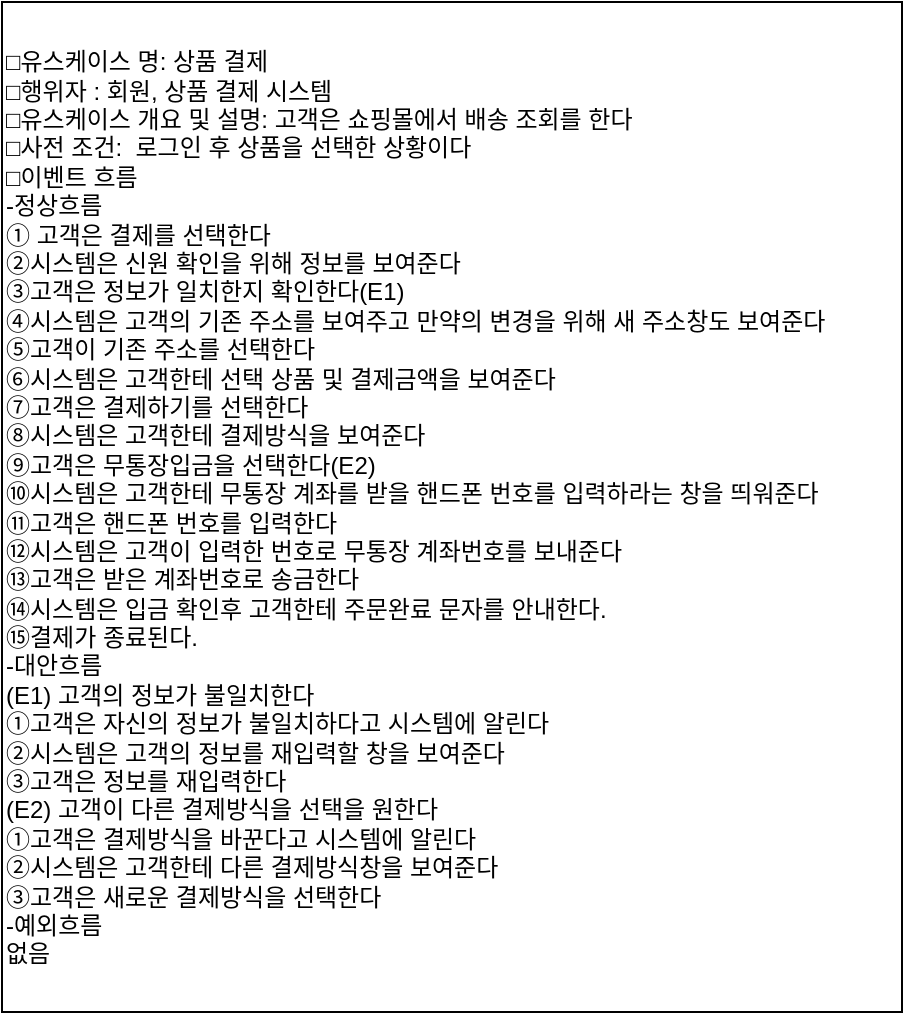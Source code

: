 <mxfile version="21.5.2" type="device" pages="9">
  <diagram id="J9ctfZpjFAYpr1_emeNR" name="유스케이스명세서">
    <mxGraphModel dx="1647" dy="840" grid="1" gridSize="10" guides="1" tooltips="1" connect="1" arrows="1" fold="1" page="1" pageScale="1" pageWidth="3300" pageHeight="4681" math="0" shadow="0">
      <root>
        <mxCell id="0" />
        <mxCell id="1" parent="0" />
        <mxCell id="M6_xjzXNK5rNbxGQC1HC-1" value="□유스케이스 명: 상품 결제&lt;br&gt;□행위자 : 회원, 상품 결제 시스템&lt;br&gt;□유스케이스 개요 및 설명: 고객은 쇼핑몰에서 배송 조회를 한다&lt;br&gt;□사전 조건:&amp;nbsp; 로그인 후 상품을 선택한 상황이다&lt;br&gt;□이벤트 흐름&lt;br&gt;-정상흐름&lt;br&gt;① 고객은 결제를 선택한다&lt;br&gt;②시스템은 신원 확인을 위해 정보를 보여준다&lt;br&gt;③고객은 정보가 일치한지 확인한다(E1)&lt;br&gt;④시스템은 고객의 기존 주소를 보여주고 만약의 변경을 위해 새 주소창도 보여준다&lt;br&gt;⑤고객이 기존 주소를 선택한다&lt;br&gt;⑥시스템은 고객한테 선택 상품 및 결제금액을 보여준다&lt;br&gt;⑦고객은 결제하기를 선택한다&lt;br&gt;⑧시스템은 고객한테 결제방식을 보여준다&lt;br&gt;⑨고객은 무통장입금을 선택한다(E2)&lt;br&gt;⑩시스템은 고객한테 무통장 계좌를 받을 핸드폰 번호를 입력하라는 창을 띄워준다&lt;br&gt;⑪고객은 핸드폰 번호를 입력한다&lt;br&gt;⑫시스템은 고객이 입력한 번호로 무통장 계좌번호를 보내준다&lt;br&gt;⑬고객은 받은 계좌번호로 송금한다&lt;br&gt;⑭시스템은 입금 확인후 고객한테 주문완료 문자를 안내한다.&lt;br&gt;⑮결제가 종료된다.&lt;br&gt;-대안흐름&lt;br&gt;(E1) 고객의 정보가 불일치한다&lt;br&gt;①고객은 자신의 정보가 불일치하다고 시스템에 알린다&lt;br&gt;②시스템은 고객의 정보를 재입력할 창을 보여준다&lt;br&gt;③고객은 정보를 재입력한다&lt;br&gt;(E2) 고객이 다른 결제방식을 선택을 원한다&lt;br&gt;①고객은 결제방식을 바꾼다고 시스템에 알린다&lt;br&gt;②시스템은 고객한테 다른 결제방식창을 보여준다&lt;br&gt;③고객은 새로운 결제방식을 선택한다&lt;br&gt;-예외흐름&lt;br&gt;없음" style="rounded=0;whiteSpace=wrap;html=1;align=left;" parent="1" vertex="1">
          <mxGeometry x="30" y="30" width="450" height="505" as="geometry" />
        </mxCell>
      </root>
    </mxGraphModel>
  </diagram>
  <diagram id="71Lczo4TYeKiQLj_53mo" name="유스케이스 다이어그램">
    <mxGraphModel dx="1887" dy="904" grid="1" gridSize="10" guides="1" tooltips="1" connect="1" arrows="1" fold="1" page="1" pageScale="1" pageWidth="3300" pageHeight="4681" math="0" shadow="0">
      <root>
        <mxCell id="0" />
        <mxCell id="1" parent="0" />
        <mxCell id="YkP6NWJ3N2Dvx5h8llYC-1" value="무신사&amp;nbsp;&lt;br&gt;홈페이지" style="shape=umlFrame;whiteSpace=wrap;html=1;pointerEvents=0;rounded=1;" parent="1" vertex="1">
          <mxGeometry x="340" y="110" width="960" height="925" as="geometry" />
        </mxCell>
        <mxCell id="YkP6NWJ3N2Dvx5h8llYC-2" value="회원" style="shape=umlActor;verticalLabelPosition=bottom;verticalAlign=top;html=1;rounded=1;" parent="1" vertex="1">
          <mxGeometry x="90" y="295" width="50" height="90" as="geometry" />
        </mxCell>
        <mxCell id="YkP6NWJ3N2Dvx5h8llYC-3" value="비회원" style="shape=umlActor;verticalLabelPosition=bottom;verticalAlign=top;html=1;rounded=1;" parent="1" vertex="1">
          <mxGeometry x="180" y="825" width="50" height="90" as="geometry" />
        </mxCell>
        <mxCell id="YkP6NWJ3N2Dvx5h8llYC-4" value="고객센터" style="ellipse;whiteSpace=wrap;html=1;rounded=1;" parent="1" vertex="1">
          <mxGeometry x="420" y="940" width="140" height="70" as="geometry" />
        </mxCell>
        <mxCell id="YkP6NWJ3N2Dvx5h8llYC-5" value="Use" style="endArrow=open;endSize=12;dashed=1;html=1;rounded=1;exitX=0.5;exitY=0.5;exitDx=0;exitDy=0;exitPerimeter=0;entryX=0;entryY=0.571;entryDx=0;entryDy=0;entryPerimeter=0;" parent="1" source="YkP6NWJ3N2Dvx5h8llYC-3" target="YkP6NWJ3N2Dvx5h8llYC-4" edge="1">
          <mxGeometry width="160" relative="1" as="geometry">
            <mxPoint x="250" y="705" as="sourcePoint" />
            <mxPoint x="410" y="705" as="targetPoint" />
          </mxGeometry>
        </mxCell>
        <mxCell id="YkP6NWJ3N2Dvx5h8llYC-6" value="Use" style="endArrow=open;endSize=12;dashed=1;html=1;rounded=1;exitX=0.5;exitY=0.5;exitDx=0;exitDy=0;exitPerimeter=0;entryX=0;entryY=0;entryDx=0;entryDy=0;" parent="1" source="YkP6NWJ3N2Dvx5h8llYC-2" target="YkP6NWJ3N2Dvx5h8llYC-4" edge="1">
          <mxGeometry width="160" relative="1" as="geometry">
            <mxPoint x="270" y="510" as="sourcePoint" />
            <mxPoint x="465" y="425" as="targetPoint" />
          </mxGeometry>
        </mxCell>
        <mxCell id="YkP6NWJ3N2Dvx5h8llYC-7" value="상품 조회" style="ellipse;whiteSpace=wrap;html=1;rounded=1;" parent="1" vertex="1">
          <mxGeometry x="420" y="825" width="140" height="70" as="geometry" />
        </mxCell>
        <mxCell id="YkP6NWJ3N2Dvx5h8llYC-8" value="Use" style="endArrow=open;endSize=12;dashed=1;html=1;rounded=1;entryX=0;entryY=0;entryDx=0;entryDy=0;exitX=0.5;exitY=0.5;exitDx=0;exitDy=0;exitPerimeter=0;" parent="1" source="YkP6NWJ3N2Dvx5h8llYC-2" target="YkP6NWJ3N2Dvx5h8llYC-7" edge="1">
          <mxGeometry width="160" relative="1" as="geometry">
            <mxPoint x="250" y="445" as="sourcePoint" />
            <mxPoint x="476" y="610" as="targetPoint" />
          </mxGeometry>
        </mxCell>
        <mxCell id="YkP6NWJ3N2Dvx5h8llYC-9" value="Use" style="endArrow=open;endSize=12;dashed=1;html=1;rounded=1;entryX=0;entryY=0.5;entryDx=0;entryDy=0;exitX=0.5;exitY=0.5;exitDx=0;exitDy=0;exitPerimeter=0;" parent="1" source="YkP6NWJ3N2Dvx5h8llYC-3" target="YkP6NWJ3N2Dvx5h8llYC-7" edge="1">
          <mxGeometry width="160" relative="1" as="geometry">
            <mxPoint x="224" y="500" as="sourcePoint" />
            <mxPoint x="430" y="645" as="targetPoint" />
          </mxGeometry>
        </mxCell>
        <mxCell id="YkP6NWJ3N2Dvx5h8llYC-10" value="최근 본 상품" style="ellipse;whiteSpace=wrap;html=1;rounded=1;" parent="1" vertex="1">
          <mxGeometry x="415" y="690" width="140" height="70" as="geometry" />
        </mxCell>
        <mxCell id="YkP6NWJ3N2Dvx5h8llYC-11" value="Use" style="endArrow=open;endSize=12;dashed=1;html=1;rounded=1;entryX=0;entryY=0;entryDx=0;entryDy=0;exitX=0.5;exitY=0.5;exitDx=0;exitDy=0;exitPerimeter=0;" parent="1" source="YkP6NWJ3N2Dvx5h8llYC-2" target="YkP6NWJ3N2Dvx5h8llYC-10" edge="1">
          <mxGeometry width="160" relative="1" as="geometry">
            <mxPoint x="290" y="340" as="sourcePoint" />
            <mxPoint x="495" y="485" as="targetPoint" />
          </mxGeometry>
        </mxCell>
        <mxCell id="YkP6NWJ3N2Dvx5h8llYC-12" value="Use" style="endArrow=open;endSize=12;dashed=1;html=1;rounded=1;entryX=0;entryY=1;entryDx=0;entryDy=0;exitX=0.5;exitY=0.5;exitDx=0;exitDy=0;exitPerimeter=0;" parent="1" source="YkP6NWJ3N2Dvx5h8llYC-3" target="YkP6NWJ3N2Dvx5h8llYC-10" edge="1">
          <mxGeometry width="160" relative="1" as="geometry">
            <mxPoint x="190" y="535" as="sourcePoint" />
            <mxPoint x="395" y="680" as="targetPoint" />
          </mxGeometry>
        </mxCell>
        <mxCell id="YkP6NWJ3N2Dvx5h8llYC-13" value="상품주문" style="ellipse;whiteSpace=wrap;html=1;rounded=1;" parent="1" vertex="1">
          <mxGeometry x="430" y="150" width="140" height="70" as="geometry" />
        </mxCell>
        <mxCell id="YkP6NWJ3N2Dvx5h8llYC-14" value="인증" style="ellipse;whiteSpace=wrap;html=1;rounded=1;" parent="1" vertex="1">
          <mxGeometry x="760" y="330" width="140" height="70" as="geometry" />
        </mxCell>
        <mxCell id="YkP6NWJ3N2Dvx5h8llYC-15" value="&amp;lt;&amp;lt;Include&amp;gt;&amp;gt;" style="endArrow=open;endSize=12;dashed=1;html=1;rounded=1;entryX=0;entryY=0.5;entryDx=0;entryDy=0;exitX=1.01;exitY=0.575;exitDx=0;exitDy=0;exitPerimeter=0;" parent="1" source="YkP6NWJ3N2Dvx5h8llYC-13" target="YkP6NWJ3N2Dvx5h8llYC-14" edge="1">
          <mxGeometry width="160" relative="1" as="geometry">
            <mxPoint x="540" y="407.5" as="sourcePoint" />
            <mxPoint x="745" y="472.5" as="targetPoint" />
          </mxGeometry>
        </mxCell>
        <mxCell id="YkP6NWJ3N2Dvx5h8llYC-16" value="Use" style="endArrow=open;endSize=12;dashed=1;html=1;rounded=1;entryX=0;entryY=0.5;entryDx=0;entryDy=0;exitX=0.5;exitY=0.5;exitDx=0;exitDy=0;exitPerimeter=0;" parent="1" source="YkP6NWJ3N2Dvx5h8llYC-2" target="YkP6NWJ3N2Dvx5h8llYC-13" edge="1">
          <mxGeometry width="160" relative="1" as="geometry">
            <mxPoint x="270" y="375" as="sourcePoint" />
            <mxPoint x="475" y="440" as="targetPoint" />
          </mxGeometry>
        </mxCell>
        <mxCell id="YkP6NWJ3N2Dvx5h8llYC-17" value="상품결제" style="ellipse;whiteSpace=wrap;html=1;rounded=1;" parent="1" vertex="1">
          <mxGeometry x="420" y="270" width="140" height="70" as="geometry" />
        </mxCell>
        <mxCell id="YkP6NWJ3N2Dvx5h8llYC-18" value="&amp;lt;&amp;lt;Include&amp;gt;&amp;gt;" style="endArrow=open;endSize=12;dashed=1;html=1;rounded=1;entryX=0;entryY=0.5;entryDx=0;entryDy=0;exitX=1;exitY=0.5;exitDx=0;exitDy=0;" parent="1" source="YkP6NWJ3N2Dvx5h8llYC-17" target="YkP6NWJ3N2Dvx5h8llYC-14" edge="1">
          <mxGeometry width="160" relative="1" as="geometry">
            <mxPoint x="571" y="382.5" as="sourcePoint" />
            <mxPoint x="680" y="457.5" as="targetPoint" />
          </mxGeometry>
        </mxCell>
        <mxCell id="YkP6NWJ3N2Dvx5h8llYC-19" value="Use" style="endArrow=open;endSize=12;dashed=1;html=1;rounded=1;entryX=0;entryY=0.5;entryDx=0;entryDy=0;exitX=0.5;exitY=0.5;exitDx=0;exitDy=0;exitPerimeter=0;" parent="1" source="YkP6NWJ3N2Dvx5h8llYC-2" target="YkP6NWJ3N2Dvx5h8llYC-17" edge="1">
          <mxGeometry width="160" relative="1" as="geometry">
            <mxPoint x="255" y="450" as="sourcePoint" />
            <mxPoint x="440" y="350" as="targetPoint" />
          </mxGeometry>
        </mxCell>
        <mxCell id="YkP6NWJ3N2Dvx5h8llYC-20" value="배송조회" style="ellipse;whiteSpace=wrap;html=1;rounded=1;" parent="1" vertex="1">
          <mxGeometry x="415" y="430" width="140" height="70" as="geometry" />
        </mxCell>
        <mxCell id="YkP6NWJ3N2Dvx5h8llYC-21" value="&amp;lt;&amp;lt;Include&amp;gt;&amp;gt;" style="endArrow=open;endSize=12;dashed=1;html=1;rounded=1;entryX=0;entryY=0.5;entryDx=0;entryDy=0;exitX=1;exitY=0.5;exitDx=0;exitDy=0;" parent="1" source="YkP6NWJ3N2Dvx5h8llYC-20" target="YkP6NWJ3N2Dvx5h8llYC-14" edge="1">
          <mxGeometry width="160" relative="1" as="geometry">
            <mxPoint x="570" y="499.8" as="sourcePoint" />
            <mxPoint x="680" y="499.8" as="targetPoint" />
          </mxGeometry>
        </mxCell>
        <mxCell id="YkP6NWJ3N2Dvx5h8llYC-22" value="마이페이지" style="ellipse;whiteSpace=wrap;html=1;rounded=1;" parent="1" vertex="1">
          <mxGeometry x="420" y="510" width="140" height="70" as="geometry" />
        </mxCell>
        <mxCell id="YkP6NWJ3N2Dvx5h8llYC-23" value="&amp;lt;&amp;lt;Include&amp;gt;&amp;gt;" style="endArrow=open;endSize=12;dashed=1;html=1;rounded=1;entryX=0.008;entryY=0.529;entryDx=0;entryDy=0;exitX=0.996;exitY=0.533;exitDx=0;exitDy=0;entryPerimeter=0;exitPerimeter=0;" parent="1" source="YkP6NWJ3N2Dvx5h8llYC-22" target="YkP6NWJ3N2Dvx5h8llYC-14" edge="1">
          <mxGeometry width="160" relative="1" as="geometry">
            <mxPoint x="570" y="575" as="sourcePoint" />
            <mxPoint x="680" y="495" as="targetPoint" />
          </mxGeometry>
        </mxCell>
        <mxCell id="YkP6NWJ3N2Dvx5h8llYC-24" value="Use" style="endArrow=open;endSize=12;dashed=1;html=1;rounded=1;entryX=0;entryY=0.5;entryDx=0;entryDy=0;exitX=0.464;exitY=0.503;exitDx=0;exitDy=0;exitPerimeter=0;" parent="1" source="YkP6NWJ3N2Dvx5h8llYC-2" target="YkP6NWJ3N2Dvx5h8llYC-20" edge="1">
          <mxGeometry width="160" relative="1" as="geometry">
            <mxPoint x="215" y="540" as="sourcePoint" />
            <mxPoint x="440" y="430" as="targetPoint" />
          </mxGeometry>
        </mxCell>
        <mxCell id="YkP6NWJ3N2Dvx5h8llYC-25" value="Use" style="endArrow=open;endSize=12;dashed=1;html=1;rounded=1;entryX=0;entryY=0.429;entryDx=0;entryDy=0;exitX=0.5;exitY=0.5;exitDx=0;exitDy=0;exitPerimeter=0;entryPerimeter=0;" parent="1" source="YkP6NWJ3N2Dvx5h8llYC-2" target="YkP6NWJ3N2Dvx5h8llYC-22" edge="1">
          <mxGeometry width="160" relative="1" as="geometry">
            <mxPoint x="213" y="540" as="sourcePoint" />
            <mxPoint x="440" y="510" as="targetPoint" />
          </mxGeometry>
        </mxCell>
        <mxCell id="YkP6NWJ3N2Dvx5h8llYC-26" value="" style="edgeStyle=orthogonalEdgeStyle;rounded=1;orthogonalLoop=1;jettySize=auto;html=1;" parent="1" source="YkP6NWJ3N2Dvx5h8llYC-27" target="YkP6NWJ3N2Dvx5h8llYC-22" edge="1">
          <mxGeometry relative="1" as="geometry" />
        </mxCell>
        <mxCell id="YkP6NWJ3N2Dvx5h8llYC-27" value="등록" style="ellipse;whiteSpace=wrap;html=1;rounded=1;" parent="1" vertex="1">
          <mxGeometry x="380" y="620" width="50" height="30" as="geometry" />
        </mxCell>
        <mxCell id="YkP6NWJ3N2Dvx5h8llYC-28" value="" style="edgeStyle=orthogonalEdgeStyle;rounded=1;orthogonalLoop=1;jettySize=auto;html=1;" parent="1" source="YkP6NWJ3N2Dvx5h8llYC-29" target="YkP6NWJ3N2Dvx5h8llYC-22" edge="1">
          <mxGeometry relative="1" as="geometry" />
        </mxCell>
        <mxCell id="YkP6NWJ3N2Dvx5h8llYC-29" value="조회" style="ellipse;whiteSpace=wrap;html=1;rounded=1;" parent="1" vertex="1">
          <mxGeometry x="430" y="620" width="50" height="30" as="geometry" />
        </mxCell>
        <mxCell id="YkP6NWJ3N2Dvx5h8llYC-30" value="" style="edgeStyle=orthogonalEdgeStyle;rounded=1;orthogonalLoop=1;jettySize=auto;html=1;" parent="1" source="YkP6NWJ3N2Dvx5h8llYC-31" target="YkP6NWJ3N2Dvx5h8llYC-22" edge="1">
          <mxGeometry relative="1" as="geometry" />
        </mxCell>
        <mxCell id="YkP6NWJ3N2Dvx5h8llYC-31" value="수정" style="ellipse;whiteSpace=wrap;html=1;rounded=1;" parent="1" vertex="1">
          <mxGeometry x="550" y="620" width="50" height="30" as="geometry" />
        </mxCell>
        <mxCell id="YkP6NWJ3N2Dvx5h8llYC-32" value="" style="edgeStyle=orthogonalEdgeStyle;rounded=1;orthogonalLoop=1;jettySize=auto;html=1;" parent="1" source="YkP6NWJ3N2Dvx5h8llYC-33" target="YkP6NWJ3N2Dvx5h8llYC-22" edge="1">
          <mxGeometry relative="1" as="geometry" />
        </mxCell>
        <mxCell id="YkP6NWJ3N2Dvx5h8llYC-33" value="탈퇴" style="ellipse;whiteSpace=wrap;html=1;rounded=1;" parent="1" vertex="1">
          <mxGeometry x="500" y="620" width="50" height="30" as="geometry" />
        </mxCell>
        <mxCell id="YkP6NWJ3N2Dvx5h8llYC-34" value="상품상세조회" style="ellipse;whiteSpace=wrap;html=1;rounded=1;" parent="1" vertex="1">
          <mxGeometry x="710" y="760" width="140" height="70" as="geometry" />
        </mxCell>
        <mxCell id="YkP6NWJ3N2Dvx5h8llYC-35" value="&amp;lt;&amp;lt;Extends&amp;gt;&amp;gt;" style="endArrow=open;endSize=12;dashed=1;html=1;rounded=1;exitX=-0.009;exitY=0.555;exitDx=0;exitDy=0;exitPerimeter=0;entryX=1;entryY=0.5;entryDx=0;entryDy=0;" parent="1" source="YkP6NWJ3N2Dvx5h8llYC-34" target="YkP6NWJ3N2Dvx5h8llYC-7" edge="1">
          <mxGeometry width="160" relative="1" as="geometry">
            <mxPoint x="600" y="845" as="sourcePoint" />
            <mxPoint x="835" y="900" as="targetPoint" />
          </mxGeometry>
        </mxCell>
        <mxCell id="YkP6NWJ3N2Dvx5h8llYC-36" value="&amp;lt;&amp;lt;Extends&amp;gt;&amp;gt;" style="endArrow=open;endSize=12;dashed=1;html=1;rounded=1;exitX=0;exitY=0;exitDx=0;exitDy=0;entryX=1;entryY=0.5;entryDx=0;entryDy=0;" parent="1" source="YkP6NWJ3N2Dvx5h8llYC-34" target="YkP6NWJ3N2Dvx5h8llYC-10" edge="1">
          <mxGeometry x="0.008" width="160" relative="1" as="geometry">
            <mxPoint x="659" y="745" as="sourcePoint" />
            <mxPoint x="590" y="751" as="targetPoint" />
            <mxPoint as="offset" />
          </mxGeometry>
        </mxCell>
        <mxCell id="YkP6NWJ3N2Dvx5h8llYC-37" value="" style="edgeStyle=orthogonalEdgeStyle;rounded=1;orthogonalLoop=1;jettySize=auto;html=1;" parent="1" source="YkP6NWJ3N2Dvx5h8llYC-38" target="YkP6NWJ3N2Dvx5h8llYC-17" edge="1">
          <mxGeometry relative="1" as="geometry" />
        </mxCell>
        <mxCell id="YkP6NWJ3N2Dvx5h8llYC-38" value="&lt;font style=&quot;font-size: 10px;&quot;&gt;카드&lt;/font&gt;" style="ellipse;whiteSpace=wrap;html=1;rounded=1;" parent="1" vertex="1">
          <mxGeometry x="390" y="380" width="50" height="30" as="geometry" />
        </mxCell>
        <mxCell id="YkP6NWJ3N2Dvx5h8llYC-39" value="" style="edgeStyle=orthogonalEdgeStyle;rounded=1;orthogonalLoop=1;jettySize=auto;html=1;" parent="1" source="YkP6NWJ3N2Dvx5h8llYC-40" target="YkP6NWJ3N2Dvx5h8llYC-17" edge="1">
          <mxGeometry relative="1" as="geometry" />
        </mxCell>
        <mxCell id="YkP6NWJ3N2Dvx5h8llYC-40" value="&lt;font style=&quot;font-size: 10px;&quot;&gt;무통장&lt;/font&gt;" style="ellipse;whiteSpace=wrap;html=1;rounded=1;" parent="1" vertex="1">
          <mxGeometry x="440" y="380" width="50" height="30" as="geometry" />
        </mxCell>
        <mxCell id="YkP6NWJ3N2Dvx5h8llYC-41" value="" style="edgeStyle=orthogonalEdgeStyle;rounded=1;orthogonalLoop=1;jettySize=auto;html=1;" parent="1" source="YkP6NWJ3N2Dvx5h8llYC-42" target="YkP6NWJ3N2Dvx5h8llYC-17" edge="1">
          <mxGeometry relative="1" as="geometry" />
        </mxCell>
        <mxCell id="YkP6NWJ3N2Dvx5h8llYC-42" value="&lt;font style=&quot;font-size: 10px;&quot;&gt;포인트&lt;/font&gt;" style="ellipse;whiteSpace=wrap;html=1;rounded=1;" parent="1" vertex="1">
          <mxGeometry x="490" y="380" width="50" height="30" as="geometry" />
        </mxCell>
        <mxCell id="YkP6NWJ3N2Dvx5h8llYC-43" value="" style="edgeStyle=orthogonalEdgeStyle;rounded=1;orthogonalLoop=1;jettySize=auto;html=1;" parent="1" source="YkP6NWJ3N2Dvx5h8llYC-44" target="YkP6NWJ3N2Dvx5h8llYC-17" edge="1">
          <mxGeometry relative="1" as="geometry" />
        </mxCell>
        <mxCell id="YkP6NWJ3N2Dvx5h8llYC-44" value="&lt;font style=&quot;font-size: 10px;&quot;&gt;할인쿠폰&lt;/font&gt;" style="ellipse;whiteSpace=wrap;html=1;rounded=1;" parent="1" vertex="1">
          <mxGeometry x="540" y="380" width="50" height="30" as="geometry" />
        </mxCell>
        <mxCell id="YkP6NWJ3N2Dvx5h8llYC-46" value="관리자&lt;br&gt;및 판매자" style="shape=umlActor;verticalLabelPosition=bottom;verticalAlign=top;html=1;" parent="1" vertex="1">
          <mxGeometry x="1480" y="497.5" width="60" height="95" as="geometry" />
        </mxCell>
        <mxCell id="YkP6NWJ3N2Dvx5h8llYC-47" value="회원 관리" style="ellipse;whiteSpace=wrap;html=1;" parent="1" vertex="1">
          <mxGeometry x="1105" y="865" width="130" height="65" as="geometry" />
        </mxCell>
        <mxCell id="YkP6NWJ3N2Dvx5h8llYC-51" value="" style="edgeStyle=orthogonalEdgeStyle;rounded=0;orthogonalLoop=1;jettySize=auto;html=1;" parent="1" source="YkP6NWJ3N2Dvx5h8llYC-49" target="YkP6NWJ3N2Dvx5h8llYC-47" edge="1">
          <mxGeometry relative="1" as="geometry" />
        </mxCell>
        <mxCell id="VD1HyYtABZwaRvwxCtC1-2" value="" style="edgeStyle=orthogonalEdgeStyle;rounded=0;orthogonalLoop=1;jettySize=auto;html=1;" parent="1" source="YkP6NWJ3N2Dvx5h8llYC-48" target="YkP6NWJ3N2Dvx5h8llYC-47" edge="1">
          <mxGeometry relative="1" as="geometry" />
        </mxCell>
        <mxCell id="YkP6NWJ3N2Dvx5h8llYC-48" value="승인" style="ellipse;whiteSpace=wrap;html=1;" parent="1" vertex="1">
          <mxGeometry x="1080" y="985" width="60" height="50" as="geometry" />
        </mxCell>
        <mxCell id="YkP6NWJ3N2Dvx5h8llYC-52" value="" style="edgeStyle=orthogonalEdgeStyle;rounded=0;orthogonalLoop=1;jettySize=auto;html=1;" parent="1" source="YkP6NWJ3N2Dvx5h8llYC-49" target="YkP6NWJ3N2Dvx5h8llYC-47" edge="1">
          <mxGeometry relative="1" as="geometry" />
        </mxCell>
        <mxCell id="YkP6NWJ3N2Dvx5h8llYC-53" value="" style="edgeStyle=orthogonalEdgeStyle;rounded=0;orthogonalLoop=1;jettySize=auto;html=1;" parent="1" source="YkP6NWJ3N2Dvx5h8llYC-50" target="YkP6NWJ3N2Dvx5h8llYC-47" edge="1">
          <mxGeometry relative="1" as="geometry" />
        </mxCell>
        <mxCell id="YkP6NWJ3N2Dvx5h8llYC-50" value="보류" style="ellipse;whiteSpace=wrap;html=1;" parent="1" vertex="1">
          <mxGeometry x="1200" y="985" width="60" height="50" as="geometry" />
        </mxCell>
        <mxCell id="5tbH4L8ocJYOk8bkeosX-1" value="상품 관리" style="ellipse;whiteSpace=wrap;html=1;" parent="1" vertex="1">
          <mxGeometry x="1100" y="220" width="140" height="70" as="geometry" />
        </mxCell>
        <mxCell id="VD1HyYtABZwaRvwxCtC1-3" value="" style="edgeStyle=orthogonalEdgeStyle;rounded=0;orthogonalLoop=1;jettySize=auto;html=1;" parent="1" source="5tbH4L8ocJYOk8bkeosX-2" target="5tbH4L8ocJYOk8bkeosX-1" edge="1">
          <mxGeometry relative="1" as="geometry" />
        </mxCell>
        <mxCell id="5tbH4L8ocJYOk8bkeosX-2" value="상품 등록" style="ellipse;whiteSpace=wrap;html=1;" parent="1" vertex="1">
          <mxGeometry x="1080" y="120" width="60" height="50" as="geometry" />
        </mxCell>
        <mxCell id="VD1HyYtABZwaRvwxCtC1-5" value="" style="edgeStyle=orthogonalEdgeStyle;rounded=0;orthogonalLoop=1;jettySize=auto;html=1;" parent="1" source="5tbH4L8ocJYOk8bkeosX-3" target="5tbH4L8ocJYOk8bkeosX-1" edge="1">
          <mxGeometry relative="1" as="geometry" />
        </mxCell>
        <mxCell id="5tbH4L8ocJYOk8bkeosX-3" value="상품 삭제" style="ellipse;whiteSpace=wrap;html=1;" parent="1" vertex="1">
          <mxGeometry x="1140" y="120" width="60" height="50" as="geometry" />
        </mxCell>
        <mxCell id="VD1HyYtABZwaRvwxCtC1-4" value="" style="edgeStyle=orthogonalEdgeStyle;rounded=0;orthogonalLoop=1;jettySize=auto;html=1;" parent="1" source="5tbH4L8ocJYOk8bkeosX-4" target="5tbH4L8ocJYOk8bkeosX-1" edge="1">
          <mxGeometry relative="1" as="geometry" />
        </mxCell>
        <mxCell id="5tbH4L8ocJYOk8bkeosX-4" value="상품 배송" style="ellipse;whiteSpace=wrap;html=1;" parent="1" vertex="1">
          <mxGeometry x="1200" y="120" width="60" height="50" as="geometry" />
        </mxCell>
        <mxCell id="YkP6NWJ3N2Dvx5h8llYC-49" value="철회" style="ellipse;whiteSpace=wrap;html=1;" parent="1" vertex="1">
          <mxGeometry x="1140" y="985" width="60" height="50" as="geometry" />
        </mxCell>
        <mxCell id="7GhRojMJ7wCqy7yKTWJ1-1" value="관리 및&lt;br&gt;판매" style="ellipse;whiteSpace=wrap;html=1;" parent="1" vertex="1">
          <mxGeometry x="1100" y="510" width="140" height="70" as="geometry" />
        </mxCell>
        <mxCell id="7GhRojMJ7wCqy7yKTWJ1-4" value="&amp;lt;&amp;lt;Include&amp;gt;&amp;gt;" style="endArrow=open;endSize=12;dashed=1;html=1;rounded=0;exitX=0.5;exitY=0;exitDx=0;exitDy=0;entryX=0.5;entryY=1;entryDx=0;entryDy=0;" parent="1" source="7GhRojMJ7wCqy7yKTWJ1-1" target="5tbH4L8ocJYOk8bkeosX-1" edge="1">
          <mxGeometry width="160" relative="1" as="geometry">
            <mxPoint x="910" y="375" as="sourcePoint" />
            <mxPoint x="820" y="555" as="targetPoint" />
          </mxGeometry>
        </mxCell>
        <mxCell id="7GhRojMJ7wCqy7yKTWJ1-6" value="&amp;lt;&amp;lt;Include&amp;gt;&amp;gt;" style="endArrow=open;endSize=12;dashed=1;html=1;rounded=0;exitX=0;exitY=0.5;exitDx=0;exitDy=0;entryX=1;entryY=0.5;entryDx=0;entryDy=0;" parent="1" source="7GhRojMJ7wCqy7yKTWJ1-1" target="YkP6NWJ3N2Dvx5h8llYC-14" edge="1">
          <mxGeometry width="160" relative="1" as="geometry">
            <mxPoint x="910" y="375" as="sourcePoint" />
            <mxPoint x="820" y="555" as="targetPoint" />
          </mxGeometry>
        </mxCell>
        <mxCell id="7GhRojMJ7wCqy7yKTWJ1-7" value="홈페이지 관리" style="ellipse;whiteSpace=wrap;html=1;" parent="1" vertex="1">
          <mxGeometry x="770" y="522.5" width="140" height="70" as="geometry" />
        </mxCell>
        <mxCell id="DjAcVyurFOZU1-k_Z3bE-5" value="Use" style="endArrow=open;endSize=12;dashed=1;html=1;rounded=1;entryX=1;entryY=0.5;entryDx=0;entryDy=0;exitX=0.5;exitY=0.5;exitDx=0;exitDy=0;exitPerimeter=0;" parent="1" source="YkP6NWJ3N2Dvx5h8llYC-46" target="7GhRojMJ7wCqy7yKTWJ1-1" edge="1">
          <mxGeometry width="160" relative="1" as="geometry">
            <mxPoint x="1116.5" y="690" as="sourcePoint" />
            <mxPoint x="1343.5" y="630" as="targetPoint" />
          </mxGeometry>
        </mxCell>
        <mxCell id="DjAcVyurFOZU1-k_Z3bE-6" value="&amp;lt;&amp;lt;Include&amp;gt;&amp;gt;" style="endArrow=open;endSize=12;dashed=1;html=1;rounded=0;exitX=0.5;exitY=1;exitDx=0;exitDy=0;entryX=0.5;entryY=0;entryDx=0;entryDy=0;" parent="1" source="7GhRojMJ7wCqy7yKTWJ1-1" target="YkP6NWJ3N2Dvx5h8llYC-47" edge="1">
          <mxGeometry width="160" relative="1" as="geometry">
            <mxPoint x="1169.41" y="800" as="sourcePoint" />
            <mxPoint x="1169.41" y="580" as="targetPoint" />
          </mxGeometry>
        </mxCell>
        <mxCell id="FNod3l32jrGKkTJXjhua-4" value="&amp;lt;&amp;lt;Include&amp;gt;&amp;gt;" style="endArrow=open;endSize=12;dashed=1;html=1;rounded=0;exitX=0;exitY=0.5;exitDx=0;exitDy=0;entryX=1.012;entryY=0.579;entryDx=0;entryDy=0;entryPerimeter=0;" parent="1" source="7GhRojMJ7wCqy7yKTWJ1-1" target="7GhRojMJ7wCqy7yKTWJ1-7" edge="1">
          <mxGeometry width="160" relative="1" as="geometry">
            <mxPoint x="1040" y="730" as="sourcePoint" />
            <mxPoint x="1130" y="580" as="targetPoint" />
          </mxGeometry>
        </mxCell>
        <mxCell id="xXh-1fy0XfwV7YWIHSht-1" value="" style="group" parent="1" vertex="1" connectable="0">
          <mxGeometry x="920" y="710" width="140" height="220" as="geometry" />
        </mxCell>
        <mxCell id="X7P6d8z5axeNzFlFt7Rg-4" value="" style="edgeStyle=orthogonalEdgeStyle;rounded=0;orthogonalLoop=1;jettySize=auto;html=1;" parent="xXh-1fy0XfwV7YWIHSht-1" source="xXh-1fy0XfwV7YWIHSht-2" target="xXh-1fy0XfwV7YWIHSht-8" edge="1">
          <mxGeometry relative="1" as="geometry" />
        </mxCell>
        <mxCell id="xXh-1fy0XfwV7YWIHSht-2" value="카테고리 등록" style="ellipse;whiteSpace=wrap;html=1;" parent="xXh-1fy0XfwV7YWIHSht-1" vertex="1">
          <mxGeometry x="20" y="110" width="60" height="50" as="geometry" />
        </mxCell>
        <mxCell id="X7P6d8z5axeNzFlFt7Rg-3" value="" style="edgeStyle=orthogonalEdgeStyle;rounded=0;orthogonalLoop=1;jettySize=auto;html=1;" parent="xXh-1fy0XfwV7YWIHSht-1" source="xXh-1fy0XfwV7YWIHSht-4" target="xXh-1fy0XfwV7YWIHSht-8" edge="1">
          <mxGeometry relative="1" as="geometry" />
        </mxCell>
        <mxCell id="xXh-1fy0XfwV7YWIHSht-4" value="카테고리 변경" style="ellipse;whiteSpace=wrap;html=1;" parent="xXh-1fy0XfwV7YWIHSht-1" vertex="1">
          <mxGeometry x="80" y="110" width="60" height="50" as="geometry" />
        </mxCell>
        <mxCell id="xXh-1fy0XfwV7YWIHSht-8" value="카테고리&lt;br&gt;관리" style="ellipse;whiteSpace=wrap;html=1;" parent="xXh-1fy0XfwV7YWIHSht-1" vertex="1">
          <mxGeometry x="50" width="120" height="70" as="geometry" />
        </mxCell>
        <mxCell id="X7P6d8z5axeNzFlFt7Rg-1" value="&amp;lt;&amp;lt;Include&amp;gt;&amp;gt;" style="endArrow=open;endSize=12;dashed=1;html=1;rounded=0;entryX=1;entryY=0;entryDx=0;entryDy=0;exitX=0.5;exitY=1;exitDx=0;exitDy=0;" parent="1" source="7GhRojMJ7wCqy7yKTWJ1-1" target="xXh-1fy0XfwV7YWIHSht-8" edge="1">
          <mxGeometry width="160" relative="1" as="geometry">
            <mxPoint x="1120" y="570" as="sourcePoint" />
            <mxPoint x="1079.17" y="420" as="targetPoint" />
          </mxGeometry>
        </mxCell>
        <mxCell id="X7P6d8z5axeNzFlFt7Rg-2" value="" style="edgeStyle=orthogonalEdgeStyle;rounded=0;orthogonalLoop=1;jettySize=auto;html=1;" parent="1" source="xXh-1fy0XfwV7YWIHSht-6" target="xXh-1fy0XfwV7YWIHSht-8" edge="1">
          <mxGeometry relative="1" as="geometry" />
        </mxCell>
        <mxCell id="xXh-1fy0XfwV7YWIHSht-6" value="카테고리 삭제" style="ellipse;whiteSpace=wrap;html=1;" parent="1" vertex="1">
          <mxGeometry x="1060" y="820" width="60" height="50" as="geometry" />
        </mxCell>
      </root>
    </mxGraphModel>
  </diagram>
  <diagram id="Z7FyXEG5kR1SBSX_jrhM" name="요구사항정리">
    <mxGraphModel dx="807" dy="-862" grid="1" gridSize="10" guides="1" tooltips="1" connect="1" arrows="1" fold="1" page="1" pageScale="1" pageWidth="827" pageHeight="1169" math="0" shadow="0">
      <root>
        <mxCell id="0" />
        <mxCell id="1" parent="0" />
        <mxCell id="ruMcn3Yy5uqCS-zU-7RQ-1" value="" style="rounded=0;whiteSpace=wrap;html=1;" parent="1" vertex="1">
          <mxGeometry x="81" y="1330" width="339" height="250" as="geometry" />
        </mxCell>
        <mxCell id="ruMcn3Yy5uqCS-zU-7RQ-2" value="회원" style="text;html=1;align=center;verticalAlign=middle;resizable=0;points=[];autosize=1;strokeColor=none;fillColor=none;" parent="1" vertex="1">
          <mxGeometry x="81" y="1300" width="50" height="30" as="geometry" />
        </mxCell>
        <mxCell id="ruMcn3Yy5uqCS-zU-7RQ-3" value="선택한 제품을 주문 처리할 수 있다.&amp;nbsp;" style="text;html=1;align=center;verticalAlign=middle;resizable=0;points=[];autosize=1;strokeColor=none;fillColor=none;" parent="1" vertex="1">
          <mxGeometry x="81" y="1380" width="210" height="30" as="geometry" />
        </mxCell>
        <mxCell id="ruMcn3Yy5uqCS-zU-7RQ-4" value="[주문 서비스]" style="text;html=1;align=center;verticalAlign=middle;resizable=0;points=[];autosize=1;strokeColor=none;fillColor=none;" parent="1" vertex="1">
          <mxGeometry x="86" y="1340" width="90" height="30" as="geometry" />
        </mxCell>
        <mxCell id="ruMcn3Yy5uqCS-zU-7RQ-5" value="기존 주문 정보를 조회 처리할 수 있다.&amp;nbsp;" style="text;html=1;align=center;verticalAlign=middle;resizable=0;points=[];autosize=1;strokeColor=none;fillColor=none;" parent="1" vertex="1">
          <mxGeometry x="80" y="1440" width="230" height="30" as="geometry" />
        </mxCell>
        <mxCell id="ruMcn3Yy5uqCS-zU-7RQ-6" value="기존 주문을 취소 처리할 수 있다." style="text;html=1;align=center;verticalAlign=middle;resizable=0;points=[];autosize=1;strokeColor=none;fillColor=none;" parent="1" vertex="1">
          <mxGeometry x="80" y="1410" width="200" height="30" as="geometry" />
        </mxCell>
      </root>
    </mxGraphModel>
  </diagram>
  <diagram id="2G0gHpEym8FPBoJEQaSV" name="ERD">
    <mxGraphModel dx="1647" dy="805" grid="1" gridSize="10" guides="1" tooltips="1" connect="1" arrows="1" fold="1" page="1" pageScale="1" pageWidth="1200" pageHeight="1600" math="0" shadow="0">
      <root>
        <mxCell id="0" />
        <mxCell id="1" parent="0" />
        <mxCell id="db0l6RPyGzE5sk9retDZ-1" value="회원테이블" style="shape=table;startSize=30;container=1;collapsible=1;childLayout=tableLayout;fixedRows=1;rowLines=0;fontStyle=1;align=center;resizeLast=1;html=1;" parent="1" vertex="1">
          <mxGeometry x="60" y="320" width="180" height="150" as="geometry" />
        </mxCell>
        <mxCell id="db0l6RPyGzE5sk9retDZ-2" value="" style="shape=tableRow;horizontal=0;startSize=0;swimlaneHead=0;swimlaneBody=0;fillColor=none;collapsible=0;dropTarget=0;points=[[0,0.5],[1,0.5]];portConstraint=eastwest;top=0;left=0;right=0;bottom=1;" parent="db0l6RPyGzE5sk9retDZ-1" vertex="1">
          <mxGeometry y="30" width="180" height="30" as="geometry" />
        </mxCell>
        <mxCell id="db0l6RPyGzE5sk9retDZ-3" value="PK" style="shape=partialRectangle;connectable=0;fillColor=none;top=0;left=0;bottom=0;right=0;fontStyle=1;overflow=hidden;whiteSpace=wrap;html=1;" parent="db0l6RPyGzE5sk9retDZ-2" vertex="1">
          <mxGeometry width="30" height="30" as="geometry">
            <mxRectangle width="30" height="30" as="alternateBounds" />
          </mxGeometry>
        </mxCell>
        <mxCell id="db0l6RPyGzE5sk9retDZ-4" value="회원ID" style="shape=partialRectangle;connectable=0;fillColor=none;top=0;left=0;bottom=0;right=0;align=left;spacingLeft=6;fontStyle=5;overflow=hidden;whiteSpace=wrap;html=1;" parent="db0l6RPyGzE5sk9retDZ-2" vertex="1">
          <mxGeometry x="30" width="150" height="30" as="geometry">
            <mxRectangle width="150" height="30" as="alternateBounds" />
          </mxGeometry>
        </mxCell>
        <mxCell id="db0l6RPyGzE5sk9retDZ-5" value="" style="shape=tableRow;horizontal=0;startSize=0;swimlaneHead=0;swimlaneBody=0;fillColor=none;collapsible=0;dropTarget=0;points=[[0,0.5],[1,0.5]];portConstraint=eastwest;top=0;left=0;right=0;bottom=0;" parent="db0l6RPyGzE5sk9retDZ-1" vertex="1">
          <mxGeometry y="60" width="180" height="30" as="geometry" />
        </mxCell>
        <mxCell id="db0l6RPyGzE5sk9retDZ-6" value="" style="shape=partialRectangle;connectable=0;fillColor=none;top=0;left=0;bottom=0;right=0;editable=1;overflow=hidden;whiteSpace=wrap;html=1;" parent="db0l6RPyGzE5sk9retDZ-5" vertex="1">
          <mxGeometry width="30" height="30" as="geometry">
            <mxRectangle width="30" height="30" as="alternateBounds" />
          </mxGeometry>
        </mxCell>
        <mxCell id="db0l6RPyGzE5sk9retDZ-7" value="회원PW" style="shape=partialRectangle;connectable=0;fillColor=none;top=0;left=0;bottom=0;right=0;align=left;spacingLeft=6;overflow=hidden;whiteSpace=wrap;html=1;" parent="db0l6RPyGzE5sk9retDZ-5" vertex="1">
          <mxGeometry x="30" width="150" height="30" as="geometry">
            <mxRectangle width="150" height="30" as="alternateBounds" />
          </mxGeometry>
        </mxCell>
        <mxCell id="db0l6RPyGzE5sk9retDZ-8" value="" style="shape=tableRow;horizontal=0;startSize=0;swimlaneHead=0;swimlaneBody=0;fillColor=none;collapsible=0;dropTarget=0;points=[[0,0.5],[1,0.5]];portConstraint=eastwest;top=0;left=0;right=0;bottom=0;" parent="db0l6RPyGzE5sk9retDZ-1" vertex="1">
          <mxGeometry y="90" width="180" height="30" as="geometry" />
        </mxCell>
        <mxCell id="db0l6RPyGzE5sk9retDZ-9" value="" style="shape=partialRectangle;connectable=0;fillColor=none;top=0;left=0;bottom=0;right=0;editable=1;overflow=hidden;whiteSpace=wrap;html=1;" parent="db0l6RPyGzE5sk9retDZ-8" vertex="1">
          <mxGeometry width="30" height="30" as="geometry">
            <mxRectangle width="30" height="30" as="alternateBounds" />
          </mxGeometry>
        </mxCell>
        <mxCell id="db0l6RPyGzE5sk9retDZ-10" value="이름" style="shape=partialRectangle;connectable=0;fillColor=none;top=0;left=0;bottom=0;right=0;align=left;spacingLeft=6;overflow=hidden;whiteSpace=wrap;html=1;" parent="db0l6RPyGzE5sk9retDZ-8" vertex="1">
          <mxGeometry x="30" width="150" height="30" as="geometry">
            <mxRectangle width="150" height="30" as="alternateBounds" />
          </mxGeometry>
        </mxCell>
        <mxCell id="lgf5CqRN4KG7cC2i1rDS-2" value="" style="shape=tableRow;horizontal=0;startSize=0;swimlaneHead=0;swimlaneBody=0;fillColor=none;collapsible=0;dropTarget=0;points=[[0,0.5],[1,0.5]];portConstraint=eastwest;top=0;left=0;right=0;bottom=0;" parent="db0l6RPyGzE5sk9retDZ-1" vertex="1">
          <mxGeometry y="120" width="180" height="30" as="geometry" />
        </mxCell>
        <mxCell id="lgf5CqRN4KG7cC2i1rDS-3" value="FK" style="shape=partialRectangle;connectable=0;fillColor=none;top=0;left=0;bottom=0;right=0;editable=1;overflow=hidden;whiteSpace=wrap;html=1;" parent="lgf5CqRN4KG7cC2i1rDS-2" vertex="1">
          <mxGeometry width="30" height="30" as="geometry">
            <mxRectangle width="30" height="30" as="alternateBounds" />
          </mxGeometry>
        </mxCell>
        <mxCell id="lgf5CqRN4KG7cC2i1rDS-4" value="주소" style="shape=partialRectangle;connectable=0;fillColor=none;top=0;left=0;bottom=0;right=0;align=left;spacingLeft=6;overflow=hidden;whiteSpace=wrap;html=1;" parent="lgf5CqRN4KG7cC2i1rDS-2" vertex="1">
          <mxGeometry x="30" width="150" height="30" as="geometry">
            <mxRectangle width="150" height="30" as="alternateBounds" />
          </mxGeometry>
        </mxCell>
        <mxCell id="JH96xP7tFyDJd9EvLjtM-1" value="주문테이블" style="shape=table;startSize=30;container=1;collapsible=1;childLayout=tableLayout;fixedRows=1;rowLines=0;fontStyle=1;align=center;resizeLast=1;html=1;" parent="1" vertex="1">
          <mxGeometry x="650" y="320" width="180" height="270" as="geometry" />
        </mxCell>
        <mxCell id="JH96xP7tFyDJd9EvLjtM-2" value="" style="shape=tableRow;horizontal=0;startSize=0;swimlaneHead=0;swimlaneBody=0;fillColor=none;collapsible=0;dropTarget=0;points=[[0,0.5],[1,0.5]];portConstraint=eastwest;top=0;left=0;right=0;bottom=1;" parent="JH96xP7tFyDJd9EvLjtM-1" vertex="1">
          <mxGeometry y="30" width="180" height="30" as="geometry" />
        </mxCell>
        <mxCell id="JH96xP7tFyDJd9EvLjtM-3" value="PK" style="shape=partialRectangle;connectable=0;fillColor=none;top=0;left=0;bottom=0;right=0;fontStyle=1;overflow=hidden;whiteSpace=wrap;html=1;" parent="JH96xP7tFyDJd9EvLjtM-2" vertex="1">
          <mxGeometry width="30" height="30" as="geometry">
            <mxRectangle width="30" height="30" as="alternateBounds" />
          </mxGeometry>
        </mxCell>
        <mxCell id="JH96xP7tFyDJd9EvLjtM-4" value="주문ID" style="shape=partialRectangle;connectable=0;fillColor=none;top=0;left=0;bottom=0;right=0;align=left;spacingLeft=6;fontStyle=5;overflow=hidden;whiteSpace=wrap;html=1;" parent="JH96xP7tFyDJd9EvLjtM-2" vertex="1">
          <mxGeometry x="30" width="150" height="30" as="geometry">
            <mxRectangle width="150" height="30" as="alternateBounds" />
          </mxGeometry>
        </mxCell>
        <mxCell id="JH96xP7tFyDJd9EvLjtM-8" value="" style="shape=tableRow;horizontal=0;startSize=0;swimlaneHead=0;swimlaneBody=0;fillColor=none;collapsible=0;dropTarget=0;points=[[0,0.5],[1,0.5]];portConstraint=eastwest;top=0;left=0;right=0;bottom=0;" parent="JH96xP7tFyDJd9EvLjtM-1" vertex="1">
          <mxGeometry y="60" width="180" height="30" as="geometry" />
        </mxCell>
        <mxCell id="JH96xP7tFyDJd9EvLjtM-9" value="FK" style="shape=partialRectangle;connectable=0;fillColor=none;top=0;left=0;bottom=0;right=0;editable=1;overflow=hidden;whiteSpace=wrap;html=1;" parent="JH96xP7tFyDJd9EvLjtM-8" vertex="1">
          <mxGeometry width="30" height="30" as="geometry">
            <mxRectangle width="30" height="30" as="alternateBounds" />
          </mxGeometry>
        </mxCell>
        <mxCell id="JH96xP7tFyDJd9EvLjtM-10" value="회원ID" style="shape=partialRectangle;connectable=0;fillColor=none;top=0;left=0;bottom=0;right=0;align=left;spacingLeft=6;overflow=hidden;whiteSpace=wrap;html=1;" parent="JH96xP7tFyDJd9EvLjtM-8" vertex="1">
          <mxGeometry x="30" width="150" height="30" as="geometry">
            <mxRectangle width="150" height="30" as="alternateBounds" />
          </mxGeometry>
        </mxCell>
        <mxCell id="JH96xP7tFyDJd9EvLjtM-14" value="" style="shape=tableRow;horizontal=0;startSize=0;swimlaneHead=0;swimlaneBody=0;fillColor=none;collapsible=0;dropTarget=0;points=[[0,0.5],[1,0.5]];portConstraint=eastwest;top=0;left=0;right=0;bottom=0;" parent="JH96xP7tFyDJd9EvLjtM-1" vertex="1">
          <mxGeometry y="90" width="180" height="30" as="geometry" />
        </mxCell>
        <mxCell id="JH96xP7tFyDJd9EvLjtM-15" value="FK" style="shape=partialRectangle;connectable=0;fillColor=none;top=0;left=0;bottom=0;right=0;editable=1;overflow=hidden;whiteSpace=wrap;html=1;" parent="JH96xP7tFyDJd9EvLjtM-14" vertex="1">
          <mxGeometry width="30" height="30" as="geometry">
            <mxRectangle width="30" height="30" as="alternateBounds" />
          </mxGeometry>
        </mxCell>
        <mxCell id="JH96xP7tFyDJd9EvLjtM-16" value="상품코드" style="shape=partialRectangle;connectable=0;fillColor=none;top=0;left=0;bottom=0;right=0;align=left;spacingLeft=6;overflow=hidden;whiteSpace=wrap;html=1;" parent="JH96xP7tFyDJd9EvLjtM-14" vertex="1">
          <mxGeometry x="30" width="150" height="30" as="geometry">
            <mxRectangle width="150" height="30" as="alternateBounds" />
          </mxGeometry>
        </mxCell>
        <mxCell id="JH96xP7tFyDJd9EvLjtM-5" value="" style="shape=tableRow;horizontal=0;startSize=0;swimlaneHead=0;swimlaneBody=0;fillColor=none;collapsible=0;dropTarget=0;points=[[0,0.5],[1,0.5]];portConstraint=eastwest;top=0;left=0;right=0;bottom=0;" parent="JH96xP7tFyDJd9EvLjtM-1" vertex="1">
          <mxGeometry y="120" width="180" height="30" as="geometry" />
        </mxCell>
        <mxCell id="JH96xP7tFyDJd9EvLjtM-6" value="" style="shape=partialRectangle;connectable=0;fillColor=none;top=0;left=0;bottom=0;right=0;editable=1;overflow=hidden;whiteSpace=wrap;html=1;" parent="JH96xP7tFyDJd9EvLjtM-5" vertex="1">
          <mxGeometry width="30" height="30" as="geometry">
            <mxRectangle width="30" height="30" as="alternateBounds" />
          </mxGeometry>
        </mxCell>
        <mxCell id="JH96xP7tFyDJd9EvLjtM-7" value="상품명" style="shape=partialRectangle;connectable=0;fillColor=none;top=0;left=0;bottom=0;right=0;align=left;spacingLeft=6;overflow=hidden;whiteSpace=wrap;html=1;" parent="JH96xP7tFyDJd9EvLjtM-5" vertex="1">
          <mxGeometry x="30" width="150" height="30" as="geometry">
            <mxRectangle width="150" height="30" as="alternateBounds" />
          </mxGeometry>
        </mxCell>
        <mxCell id="JH96xP7tFyDJd9EvLjtM-11" value="" style="shape=tableRow;horizontal=0;startSize=0;swimlaneHead=0;swimlaneBody=0;fillColor=none;collapsible=0;dropTarget=0;points=[[0,0.5],[1,0.5]];portConstraint=eastwest;top=0;left=0;right=0;bottom=0;" parent="JH96xP7tFyDJd9EvLjtM-1" vertex="1">
          <mxGeometry y="150" width="180" height="30" as="geometry" />
        </mxCell>
        <mxCell id="JH96xP7tFyDJd9EvLjtM-12" value="" style="shape=partialRectangle;connectable=0;fillColor=none;top=0;left=0;bottom=0;right=0;editable=1;overflow=hidden;whiteSpace=wrap;html=1;" parent="JH96xP7tFyDJd9EvLjtM-11" vertex="1">
          <mxGeometry width="30" height="30" as="geometry">
            <mxRectangle width="30" height="30" as="alternateBounds" />
          </mxGeometry>
        </mxCell>
        <mxCell id="JH96xP7tFyDJd9EvLjtM-13" value="주소" style="shape=partialRectangle;connectable=0;fillColor=none;top=0;left=0;bottom=0;right=0;align=left;spacingLeft=6;overflow=hidden;whiteSpace=wrap;html=1;" parent="JH96xP7tFyDJd9EvLjtM-11" vertex="1">
          <mxGeometry x="30" width="150" height="30" as="geometry">
            <mxRectangle width="150" height="30" as="alternateBounds" />
          </mxGeometry>
        </mxCell>
        <mxCell id="CKMJnLtMbz_CMOTztvP--1" value="" style="shape=tableRow;horizontal=0;startSize=0;swimlaneHead=0;swimlaneBody=0;fillColor=none;collapsible=0;dropTarget=0;points=[[0,0.5],[1,0.5]];portConstraint=eastwest;top=0;left=0;right=0;bottom=0;" parent="JH96xP7tFyDJd9EvLjtM-1" vertex="1">
          <mxGeometry y="180" width="180" height="30" as="geometry" />
        </mxCell>
        <mxCell id="CKMJnLtMbz_CMOTztvP--2" value="" style="shape=partialRectangle;connectable=0;fillColor=none;top=0;left=0;bottom=0;right=0;editable=1;overflow=hidden;whiteSpace=wrap;html=1;" parent="CKMJnLtMbz_CMOTztvP--1" vertex="1">
          <mxGeometry width="30" height="30" as="geometry">
            <mxRectangle width="30" height="30" as="alternateBounds" />
          </mxGeometry>
        </mxCell>
        <mxCell id="CKMJnLtMbz_CMOTztvP--3" value="주문수량" style="shape=partialRectangle;connectable=0;fillColor=none;top=0;left=0;bottom=0;right=0;align=left;spacingLeft=6;overflow=hidden;whiteSpace=wrap;html=1;" parent="CKMJnLtMbz_CMOTztvP--1" vertex="1">
          <mxGeometry x="30" width="150" height="30" as="geometry">
            <mxRectangle width="150" height="30" as="alternateBounds" />
          </mxGeometry>
        </mxCell>
        <mxCell id="CKMJnLtMbz_CMOTztvP--4" value="" style="shape=tableRow;horizontal=0;startSize=0;swimlaneHead=0;swimlaneBody=0;fillColor=none;collapsible=0;dropTarget=0;points=[[0,0.5],[1,0.5]];portConstraint=eastwest;top=0;left=0;right=0;bottom=0;" parent="JH96xP7tFyDJd9EvLjtM-1" vertex="1">
          <mxGeometry y="210" width="180" height="30" as="geometry" />
        </mxCell>
        <mxCell id="CKMJnLtMbz_CMOTztvP--5" value="" style="shape=partialRectangle;connectable=0;fillColor=none;top=0;left=0;bottom=0;right=0;editable=1;overflow=hidden;whiteSpace=wrap;html=1;" parent="CKMJnLtMbz_CMOTztvP--4" vertex="1">
          <mxGeometry width="30" height="30" as="geometry">
            <mxRectangle width="30" height="30" as="alternateBounds" />
          </mxGeometry>
        </mxCell>
        <mxCell id="CKMJnLtMbz_CMOTztvP--6" value="주문날짜" style="shape=partialRectangle;connectable=0;fillColor=none;top=0;left=0;bottom=0;right=0;align=left;spacingLeft=6;overflow=hidden;whiteSpace=wrap;html=1;" parent="CKMJnLtMbz_CMOTztvP--4" vertex="1">
          <mxGeometry x="30" width="150" height="30" as="geometry">
            <mxRectangle width="150" height="30" as="alternateBounds" />
          </mxGeometry>
        </mxCell>
        <mxCell id="CKMJnLtMbz_CMOTztvP--7" value="" style="shape=tableRow;horizontal=0;startSize=0;swimlaneHead=0;swimlaneBody=0;fillColor=none;collapsible=0;dropTarget=0;points=[[0,0.5],[1,0.5]];portConstraint=eastwest;top=0;left=0;right=0;bottom=0;" parent="JH96xP7tFyDJd9EvLjtM-1" vertex="1">
          <mxGeometry y="240" width="180" height="30" as="geometry" />
        </mxCell>
        <mxCell id="CKMJnLtMbz_CMOTztvP--8" value="" style="shape=partialRectangle;connectable=0;fillColor=none;top=0;left=0;bottom=0;right=0;editable=1;overflow=hidden;whiteSpace=wrap;html=1;" parent="CKMJnLtMbz_CMOTztvP--7" vertex="1">
          <mxGeometry width="30" height="30" as="geometry">
            <mxRectangle width="30" height="30" as="alternateBounds" />
          </mxGeometry>
        </mxCell>
        <mxCell id="CKMJnLtMbz_CMOTztvP--9" value="가격" style="shape=partialRectangle;connectable=0;fillColor=none;top=0;left=0;bottom=0;right=0;align=left;spacingLeft=6;overflow=hidden;whiteSpace=wrap;html=1;" parent="CKMJnLtMbz_CMOTztvP--7" vertex="1">
          <mxGeometry x="30" width="150" height="30" as="geometry">
            <mxRectangle width="150" height="30" as="alternateBounds" />
          </mxGeometry>
        </mxCell>
        <mxCell id="JH96xP7tFyDJd9EvLjtM-17" value="" style="edgeStyle=entityRelationEdgeStyle;fontSize=12;html=1;endArrow=ERzeroToMany;endFill=1;rounded=0;exitX=1;exitY=0.5;exitDx=0;exitDy=0;dashed=1;entryX=0.974;entryY=1.173;entryDx=0;entryDy=0;entryPerimeter=0;" parent="1" source="db0l6RPyGzE5sk9retDZ-2" target="OossNViT_VZEC6Ji97gS-3" edge="1">
          <mxGeometry width="100" height="100" relative="1" as="geometry">
            <mxPoint x="690" y="460" as="sourcePoint" />
            <mxPoint x="590" y="365" as="targetPoint" />
          </mxGeometry>
        </mxCell>
        <mxCell id="OossNViT_VZEC6Ji97gS-2" value="1" style="text;strokeColor=none;fillColor=none;spacingLeft=4;spacingRight=4;overflow=hidden;rotatable=0;points=[[0,0.5],[1,0.5]];portConstraint=eastwest;fontSize=12;whiteSpace=wrap;html=1;" parent="1" vertex="1">
          <mxGeometry x="240" y="450" width="20" height="30" as="geometry" />
        </mxCell>
        <mxCell id="OossNViT_VZEC6Ji97gS-3" value="N" style="text;strokeColor=none;fillColor=none;spacingLeft=4;spacingRight=4;overflow=hidden;rotatable=0;points=[[0,0.5],[1,0.5]];portConstraint=eastwest;fontSize=12;whiteSpace=wrap;html=1;" parent="1" vertex="1">
          <mxGeometry x="630" y="330" width="20" height="30" as="geometry" />
        </mxCell>
        <mxCell id="TaDt7rBpf2jQxLARalI3-1" value="배송지테이블" style="shape=table;startSize=30;container=1;collapsible=1;childLayout=tableLayout;fixedRows=1;rowLines=0;fontStyle=1;align=center;resizeLast=1;html=1;" parent="1" vertex="1">
          <mxGeometry x="300" y="660" width="230" height="120" as="geometry" />
        </mxCell>
        <mxCell id="TaDt7rBpf2jQxLARalI3-2" value="" style="shape=tableRow;horizontal=0;startSize=0;swimlaneHead=0;swimlaneBody=0;fillColor=none;collapsible=0;dropTarget=0;points=[[0,0.5],[1,0.5]];portConstraint=eastwest;top=0;left=0;right=0;bottom=1;" parent="TaDt7rBpf2jQxLARalI3-1" vertex="1">
          <mxGeometry y="30" width="230" height="30" as="geometry" />
        </mxCell>
        <mxCell id="TaDt7rBpf2jQxLARalI3-3" value="PK" style="shape=partialRectangle;connectable=0;fillColor=none;top=0;left=0;bottom=0;right=0;fontStyle=1;overflow=hidden;whiteSpace=wrap;html=1;" parent="TaDt7rBpf2jQxLARalI3-2" vertex="1">
          <mxGeometry width="50" height="30" as="geometry">
            <mxRectangle width="50" height="30" as="alternateBounds" />
          </mxGeometry>
        </mxCell>
        <mxCell id="TaDt7rBpf2jQxLARalI3-4" value="주소" style="shape=partialRectangle;connectable=0;fillColor=none;top=0;left=0;bottom=0;right=0;align=left;spacingLeft=6;fontStyle=5;overflow=hidden;whiteSpace=wrap;html=1;" parent="TaDt7rBpf2jQxLARalI3-2" vertex="1">
          <mxGeometry x="50" width="180" height="30" as="geometry">
            <mxRectangle width="180" height="30" as="alternateBounds" />
          </mxGeometry>
        </mxCell>
        <mxCell id="TaDt7rBpf2jQxLARalI3-5" value="" style="shape=tableRow;horizontal=0;startSize=0;swimlaneHead=0;swimlaneBody=0;fillColor=none;collapsible=0;dropTarget=0;points=[[0,0.5],[1,0.5]];portConstraint=eastwest;top=0;left=0;right=0;bottom=0;" parent="TaDt7rBpf2jQxLARalI3-1" vertex="1">
          <mxGeometry y="60" width="230" height="30" as="geometry" />
        </mxCell>
        <mxCell id="TaDt7rBpf2jQxLARalI3-6" value="FK" style="shape=partialRectangle;connectable=0;fillColor=none;top=0;left=0;bottom=0;right=0;editable=1;overflow=hidden;whiteSpace=wrap;html=1;" parent="TaDt7rBpf2jQxLARalI3-5" vertex="1">
          <mxGeometry width="50" height="30" as="geometry">
            <mxRectangle width="50" height="30" as="alternateBounds" />
          </mxGeometry>
        </mxCell>
        <mxCell id="TaDt7rBpf2jQxLARalI3-7" value="회원ID" style="shape=partialRectangle;connectable=0;fillColor=none;top=0;left=0;bottom=0;right=0;align=left;spacingLeft=6;overflow=hidden;whiteSpace=wrap;html=1;" parent="TaDt7rBpf2jQxLARalI3-5" vertex="1">
          <mxGeometry x="50" width="180" height="30" as="geometry">
            <mxRectangle width="180" height="30" as="alternateBounds" />
          </mxGeometry>
        </mxCell>
        <mxCell id="TaDt7rBpf2jQxLARalI3-11" value="" style="shape=tableRow;horizontal=0;startSize=0;swimlaneHead=0;swimlaneBody=0;fillColor=none;collapsible=0;dropTarget=0;points=[[0,0.5],[1,0.5]];portConstraint=eastwest;top=0;left=0;right=0;bottom=0;" parent="TaDt7rBpf2jQxLARalI3-1" vertex="1">
          <mxGeometry y="90" width="230" height="30" as="geometry" />
        </mxCell>
        <mxCell id="TaDt7rBpf2jQxLARalI3-12" value="PK/FK" style="shape=partialRectangle;connectable=0;fillColor=none;top=0;left=0;bottom=0;right=0;editable=1;overflow=hidden;whiteSpace=wrap;html=1;" parent="TaDt7rBpf2jQxLARalI3-11" vertex="1">
          <mxGeometry width="50" height="30" as="geometry">
            <mxRectangle width="50" height="30" as="alternateBounds" />
          </mxGeometry>
        </mxCell>
        <mxCell id="TaDt7rBpf2jQxLARalI3-13" value="주문ID" style="shape=partialRectangle;connectable=0;fillColor=none;top=0;left=0;bottom=0;right=0;align=left;spacingLeft=6;overflow=hidden;whiteSpace=wrap;html=1;" parent="TaDt7rBpf2jQxLARalI3-11" vertex="1">
          <mxGeometry x="50" width="180" height="30" as="geometry">
            <mxRectangle width="180" height="30" as="alternateBounds" />
          </mxGeometry>
        </mxCell>
        <mxCell id="lgf5CqRN4KG7cC2i1rDS-1" value="" style="edgeStyle=entityRelationEdgeStyle;fontSize=12;html=1;endArrow=ERone;endFill=1;rounded=0;entryX=0;entryY=0.5;entryDx=0;entryDy=0;exitX=1;exitY=0.5;exitDx=0;exitDy=0;" parent="1" source="lgf5CqRN4KG7cC2i1rDS-2" target="TaDt7rBpf2jQxLARalI3-2" edge="1">
          <mxGeometry width="100" height="100" relative="1" as="geometry">
            <mxPoint x="350" y="460" as="sourcePoint" />
            <mxPoint x="500" y="430" as="targetPoint" />
          </mxGeometry>
        </mxCell>
        <mxCell id="lgf5CqRN4KG7cC2i1rDS-5" value="1" style="text;strokeColor=none;fillColor=none;spacingLeft=4;spacingRight=4;overflow=hidden;rotatable=0;points=[[0,0.5],[1,0.5]];portConstraint=eastwest;fontSize=12;whiteSpace=wrap;html=1;" parent="1" vertex="1">
          <mxGeometry x="280" y="670" width="20" height="30" as="geometry" />
        </mxCell>
        <mxCell id="lgf5CqRN4KG7cC2i1rDS-6" value="" style="edgeStyle=entityRelationEdgeStyle;fontSize=12;html=1;endArrow=ERoneToMany;startArrow=ERmandOne;rounded=0;exitX=1;exitY=0.5;exitDx=0;exitDy=0;entryX=0;entryY=0.5;entryDx=0;entryDy=0;" parent="1" source="TaDt7rBpf2jQxLARalI3-11" target="JH96xP7tFyDJd9EvLjtM-11" edge="1">
          <mxGeometry width="100" height="100" relative="1" as="geometry">
            <mxPoint x="400" y="530" as="sourcePoint" />
            <mxPoint x="500" y="430" as="targetPoint" />
          </mxGeometry>
        </mxCell>
        <mxCell id="lgf5CqRN4KG7cC2i1rDS-7" value="1" style="text;strokeColor=none;fillColor=none;spacingLeft=4;spacingRight=4;overflow=hidden;rotatable=0;points=[[0,0.5],[1,0.5]];portConstraint=eastwest;fontSize=12;whiteSpace=wrap;html=1;" parent="1" vertex="1">
          <mxGeometry x="540" y="730" width="20" height="30" as="geometry" />
        </mxCell>
        <mxCell id="lgf5CqRN4KG7cC2i1rDS-8" value="N" style="text;strokeColor=none;fillColor=none;spacingLeft=4;spacingRight=4;overflow=hidden;rotatable=0;points=[[0,0.5],[1,0.5]];portConstraint=eastwest;fontSize=12;whiteSpace=wrap;html=1;" parent="1" vertex="1">
          <mxGeometry x="630" y="420" width="20" height="30" as="geometry" />
        </mxCell>
        <mxCell id="lgf5CqRN4KG7cC2i1rDS-9" value="상품테이블" style="shape=table;startSize=30;container=1;collapsible=1;childLayout=tableLayout;fixedRows=1;rowLines=0;fontStyle=1;align=center;resizeLast=1;html=1;" parent="1" vertex="1">
          <mxGeometry x="990" y="440" width="180" height="120" as="geometry" />
        </mxCell>
        <mxCell id="lgf5CqRN4KG7cC2i1rDS-10" value="" style="shape=tableRow;horizontal=0;startSize=0;swimlaneHead=0;swimlaneBody=0;fillColor=none;collapsible=0;dropTarget=0;points=[[0,0.5],[1,0.5]];portConstraint=eastwest;top=0;left=0;right=0;bottom=1;" parent="lgf5CqRN4KG7cC2i1rDS-9" vertex="1">
          <mxGeometry y="30" width="180" height="30" as="geometry" />
        </mxCell>
        <mxCell id="lgf5CqRN4KG7cC2i1rDS-11" value="PK" style="shape=partialRectangle;connectable=0;fillColor=none;top=0;left=0;bottom=0;right=0;fontStyle=1;overflow=hidden;whiteSpace=wrap;html=1;" parent="lgf5CqRN4KG7cC2i1rDS-10" vertex="1">
          <mxGeometry width="30" height="30" as="geometry">
            <mxRectangle width="30" height="30" as="alternateBounds" />
          </mxGeometry>
        </mxCell>
        <mxCell id="lgf5CqRN4KG7cC2i1rDS-12" value="상품코드" style="shape=partialRectangle;connectable=0;fillColor=none;top=0;left=0;bottom=0;right=0;align=left;spacingLeft=6;fontStyle=5;overflow=hidden;whiteSpace=wrap;html=1;" parent="lgf5CqRN4KG7cC2i1rDS-10" vertex="1">
          <mxGeometry x="30" width="150" height="30" as="geometry">
            <mxRectangle width="150" height="30" as="alternateBounds" />
          </mxGeometry>
        </mxCell>
        <mxCell id="CKMJnLtMbz_CMOTztvP--10" value="" style="shape=tableRow;horizontal=0;startSize=0;swimlaneHead=0;swimlaneBody=0;fillColor=none;collapsible=0;dropTarget=0;points=[[0,0.5],[1,0.5]];portConstraint=eastwest;top=0;left=0;right=0;bottom=1;" parent="lgf5CqRN4KG7cC2i1rDS-9" vertex="1">
          <mxGeometry y="60" width="180" height="30" as="geometry" />
        </mxCell>
        <mxCell id="CKMJnLtMbz_CMOTztvP--11" value="PK" style="shape=partialRectangle;connectable=0;fillColor=none;top=0;left=0;bottom=0;right=0;fontStyle=1;overflow=hidden;whiteSpace=wrap;html=1;" parent="CKMJnLtMbz_CMOTztvP--10" vertex="1">
          <mxGeometry width="30" height="30" as="geometry">
            <mxRectangle width="30" height="30" as="alternateBounds" />
          </mxGeometry>
        </mxCell>
        <mxCell id="CKMJnLtMbz_CMOTztvP--12" value="상품명" style="shape=partialRectangle;connectable=0;fillColor=none;top=0;left=0;bottom=0;right=0;align=left;spacingLeft=6;fontStyle=5;overflow=hidden;whiteSpace=wrap;html=1;" parent="CKMJnLtMbz_CMOTztvP--10" vertex="1">
          <mxGeometry x="30" width="150" height="30" as="geometry">
            <mxRectangle width="150" height="30" as="alternateBounds" />
          </mxGeometry>
        </mxCell>
        <mxCell id="CKMJnLtMbz_CMOTztvP--13" value="" style="shape=tableRow;horizontal=0;startSize=0;swimlaneHead=0;swimlaneBody=0;fillColor=none;collapsible=0;dropTarget=0;points=[[0,0.5],[1,0.5]];portConstraint=eastwest;top=0;left=0;right=0;bottom=1;" parent="lgf5CqRN4KG7cC2i1rDS-9" vertex="1">
          <mxGeometry y="90" width="180" height="30" as="geometry" />
        </mxCell>
        <mxCell id="CKMJnLtMbz_CMOTztvP--14" value="" style="shape=partialRectangle;connectable=0;fillColor=none;top=0;left=0;bottom=0;right=0;fontStyle=1;overflow=hidden;whiteSpace=wrap;html=1;" parent="CKMJnLtMbz_CMOTztvP--13" vertex="1">
          <mxGeometry width="30" height="30" as="geometry">
            <mxRectangle width="30" height="30" as="alternateBounds" />
          </mxGeometry>
        </mxCell>
        <mxCell id="CKMJnLtMbz_CMOTztvP--15" value="상품제고" style="shape=partialRectangle;connectable=0;fillColor=none;top=0;left=0;bottom=0;right=0;align=left;spacingLeft=6;fontStyle=5;overflow=hidden;whiteSpace=wrap;html=1;" parent="CKMJnLtMbz_CMOTztvP--13" vertex="1">
          <mxGeometry x="30" width="150" height="30" as="geometry">
            <mxRectangle width="150" height="30" as="alternateBounds" />
          </mxGeometry>
        </mxCell>
        <mxCell id="lgf5CqRN4KG7cC2i1rDS-25" value="" style="edgeStyle=entityRelationEdgeStyle;fontSize=12;html=1;endArrow=ERmandOne;startArrow=ERmandOne;rounded=0;exitX=1;exitY=0.5;exitDx=0;exitDy=0;entryX=0;entryY=0.5;entryDx=0;entryDy=0;dashed=1;" parent="1" source="JH96xP7tFyDJd9EvLjtM-14" target="lgf5CqRN4KG7cC2i1rDS-10" edge="1">
          <mxGeometry width="100" height="100" relative="1" as="geometry">
            <mxPoint x="640" y="410" as="sourcePoint" />
            <mxPoint x="740" y="310" as="targetPoint" />
          </mxGeometry>
        </mxCell>
        <mxCell id="3hNbno8-rgV7ZxOItQmo-2" value="FK" style="shape=partialRectangle;connectable=0;fillColor=none;top=0;left=0;bottom=0;right=0;editable=1;overflow=hidden;whiteSpace=wrap;html=1;" parent="1" vertex="1">
          <mxGeometry x="640" y="470" width="50" height="30" as="geometry">
            <mxRectangle width="50" height="30" as="alternateBounds" />
          </mxGeometry>
        </mxCell>
        <mxCell id="CKMJnLtMbz_CMOTztvP--16" value="FK" style="shape=partialRectangle;connectable=0;fillColor=none;top=0;left=0;bottom=0;right=0;editable=1;overflow=hidden;whiteSpace=wrap;html=1;" parent="1" vertex="1">
          <mxGeometry x="650" y="440" width="30" height="30" as="geometry">
            <mxRectangle width="30" height="30" as="alternateBounds" />
          </mxGeometry>
        </mxCell>
      </root>
    </mxGraphModel>
  </diagram>
  <diagram id="MMZHBnZY13Mn0T1EBWd8" name="ClassDiagram">
    <mxGraphModel dx="1259" dy="627" grid="1" gridSize="10" guides="1" tooltips="1" connect="1" arrows="1" fold="1" page="1" pageScale="1" pageWidth="413" pageHeight="583" math="0" shadow="0">
      <root>
        <mxCell id="0" />
        <mxCell id="1" parent="0" />
        <mxCell id="8fnRXmK03sr4c1VSTvOy-1" value="&lt;p style=&quot;margin:0px;margin-top:4px;text-align:center;&quot;&gt;&lt;b&gt;AddrDto&lt;/b&gt;&lt;/p&gt;&lt;hr size=&quot;1&quot;&gt;&lt;p style=&quot;margin:0px;margin-left:4px;&quot;&gt;addr : String&lt;/p&gt;&lt;p style=&quot;margin:0px;margin-left:4px;&quot;&gt;member_id : String&lt;/p&gt;&lt;p style=&quot;margin:0px;margin-left:4px;&quot;&gt;order_id : String&lt;/p&gt;&lt;p style=&quot;margin:0px;margin-left:4px;&quot;&gt;&lt;br&gt;&lt;/p&gt;&lt;hr size=&quot;1&quot;&gt;&lt;p style=&quot;margin:0px;margin-left:4px;&quot;&gt;+ method(): Type&lt;/p&gt;" style="verticalAlign=top;align=left;overflow=fill;fontSize=12;fontFamily=Helvetica;html=1;whiteSpace=wrap;" parent="1" vertex="1">
          <mxGeometry x="300" y="98" width="160" height="130" as="geometry" />
        </mxCell>
        <mxCell id="nAuH0qntw6BaGGrjXaTb-1" value="&lt;p style=&quot;margin:0px;margin-top:4px;text-align:center;&quot;&gt;&lt;b&gt;회원 정보 저장 Class&lt;/b&gt;&lt;/p&gt;&lt;hr size=&quot;1&quot;&gt;&lt;p style=&quot;margin:0px;margin-left:4px;&quot;&gt;id&lt;span style=&quot;white-space: pre;&quot;&gt;&#x9;&lt;/span&gt;: String&lt;/p&gt;&lt;p style=&quot;margin:0px;margin-left:4px;&quot;&gt;pw&lt;span style=&quot;white-space: pre;&quot;&gt;&#x9;&lt;/span&gt;: String&lt;/p&gt;&lt;p style=&quot;margin:0px;margin-left:4px;&quot;&gt;name : String&lt;/p&gt;&lt;p style=&quot;margin:0px;margin-left:4px;&quot;&gt;adr_addr: String&lt;/p&gt;&lt;hr size=&quot;1&quot;&gt;&lt;p style=&quot;margin:0px;margin-left:4px;&quot;&gt;+ method(): Type&lt;/p&gt;" style="verticalAlign=top;align=left;overflow=fill;fontSize=12;fontFamily=Helvetica;html=1;whiteSpace=wrap;" parent="1" vertex="1">
          <mxGeometry x="20" y="100" width="160" height="128" as="geometry" />
        </mxCell>
        <mxCell id="4ZP1TeSLgxTIZ8o0bTkh-1" value="&lt;p style=&quot;margin:0px;margin-top:4px;text-align:center;&quot;&gt;&lt;b&gt;상품 정보 저장 Class&lt;/b&gt;&lt;/p&gt;&lt;hr size=&quot;1&quot;&gt;&lt;p style=&quot;margin:0px;margin-left:4px;&quot;&gt;product_code : int&lt;/p&gt;&lt;p style=&quot;margin:0px;margin-left:4px;&quot;&gt;product_name : String&lt;/p&gt;&lt;p style=&quot;margin:0px;margin-left:4px;&quot;&gt;amount : int&lt;/p&gt;&lt;hr size=&quot;1&quot;&gt;&lt;p style=&quot;margin:0px;margin-left:4px;&quot;&gt;+ method(): Type&lt;/p&gt;" style="verticalAlign=top;align=left;overflow=fill;fontSize=12;fontFamily=Helvetica;html=1;whiteSpace=wrap;" parent="1" vertex="1">
          <mxGeometry x="820" y="98" width="160" height="122" as="geometry" />
        </mxCell>
        <mxCell id="4ZP1TeSLgxTIZ8o0bTkh-2" value="&lt;p style=&quot;margin:0px;margin-top:4px;text-align:center;&quot;&gt;&lt;b&gt;OrderDto&lt;/b&gt;&lt;/p&gt;&lt;hr size=&quot;1&quot;&gt;&lt;p style=&quot;margin:0px;margin-left:4px;&quot;&gt;order_id : String&amp;nbsp;&lt;/p&gt;&lt;p style=&quot;margin:0px;margin-left:4px;&quot;&gt;member_id : String&lt;/p&gt;&lt;p style=&quot;margin:0px;margin-left:4px;&quot;&gt;product_code : int&lt;/p&gt;&lt;p style=&quot;margin:0px;margin-left:4px;&quot;&gt;product_name : String&lt;/p&gt;&lt;p style=&quot;margin:0px;margin-left:4px;&quot;&gt;adr_addr : String&lt;/p&gt;&lt;p style=&quot;margin:0px;margin-left:4px;&quot;&gt;odr_amount : int&lt;/p&gt;&lt;p style=&quot;margin:0px;margin-left:4px;&quot;&gt;odr_date : date&lt;/p&gt;&lt;p style=&quot;margin:0px;margin-left:4px;&quot;&gt;price : int&lt;/p&gt;&lt;hr size=&quot;1&quot;&gt;&lt;p style=&quot;margin:0px;margin-left:4px;&quot;&gt;+ method(): Type&lt;/p&gt;" style="verticalAlign=top;align=left;overflow=fill;fontSize=12;fontFamily=Helvetica;html=1;whiteSpace=wrap;" parent="1" vertex="1">
          <mxGeometry x="560" y="100" width="160" height="240" as="geometry" />
        </mxCell>
        <mxCell id="ETU094StlSHiabySadN4-1" value="OrderDto" style="text;html=1;align=center;verticalAlign=middle;resizable=0;points=[];autosize=1;strokeColor=none;fillColor=none;" parent="1" vertex="1">
          <mxGeometry x="560" y="60" width="70" height="30" as="geometry" />
        </mxCell>
        <mxCell id="ETU094StlSHiabySadN4-2" value="AddrDto" style="text;html=1;align=center;verticalAlign=middle;resizable=0;points=[];autosize=1;strokeColor=none;fillColor=none;" parent="1" vertex="1">
          <mxGeometry x="300" y="60" width="70" height="30" as="geometry" />
        </mxCell>
        <mxCell id="ETU094StlSHiabySadN4-4" value="ProdDto" style="text;html=1;align=center;verticalAlign=middle;resizable=0;points=[];autosize=1;strokeColor=none;fillColor=none;" parent="1" vertex="1">
          <mxGeometry x="826" y="60" width="70" height="30" as="geometry" />
        </mxCell>
        <mxCell id="ETU094StlSHiabySadN4-5" value="MembDto" style="text;html=1;align=center;verticalAlign=middle;resizable=0;points=[];autosize=1;strokeColor=none;fillColor=none;" parent="1" vertex="1">
          <mxGeometry x="25" y="60" width="80" height="30" as="geometry" />
        </mxCell>
        <mxCell id="ETU094StlSHiabySadN4-6" value="Data Transfer Object(DTO)" style="text;html=1;align=center;verticalAlign=middle;resizable=0;points=[];autosize=1;strokeColor=none;fillColor=none;" parent="1" vertex="1">
          <mxGeometry x="20" y="38" width="170" height="30" as="geometry" />
        </mxCell>
        <mxCell id="ETU094StlSHiabySadN4-7" value="Data Access Object(DAO)" style="text;html=1;align=center;verticalAlign=middle;resizable=0;points=[];autosize=1;strokeColor=none;fillColor=none;" parent="1" vertex="1">
          <mxGeometry x="5" y="240" width="160" height="30" as="geometry" />
        </mxCell>
        <mxCell id="l9HmKswWwSfvelRIQ-kn-1" value="&lt;p style=&quot;margin:0px;margin-top:4px;text-align:center;&quot;&gt;&lt;b&gt;MemberDao&lt;/b&gt;&lt;/p&gt;&lt;hr size=&quot;1&quot;&gt;&lt;p style=&quot;border-color: var(--border-color); margin: 0px 0px 0px 4px;&quot;&gt;- id : String&lt;/p&gt;&lt;p style=&quot;border-color: var(--border-color); margin: 0px 0px 0px 4px;&quot;&gt;- pw : String&lt;/p&gt;&lt;p style=&quot;border-color: var(--border-color); margin: 0px 0px 0px 4px;&quot;&gt;- url : String&lt;/p&gt;&lt;p style=&quot;border-color: var(--border-color); margin: 0px 0px 0px 4px;&quot;&gt;- conn : Connection&lt;/p&gt;&lt;p style=&quot;border-color: var(--border-color); margin: 0px 0px 0px 4px;&quot;&gt;- pstmt : PreparedStatement&lt;/p&gt;&lt;p style=&quot;border-color: var(--border-color); margin: 0px 0px 0px 4px;&quot;&gt;- rs : ResultSet&lt;/p&gt;&lt;hr style=&quot;border-color: var(--border-color);&quot; size=&quot;1&quot;&gt;&lt;p style=&quot;border-color: var(--border-color); margin: 0px 0px 0px 4px;&quot;&gt;+ select() : List&amp;lt;MemberDto&amp;gt;&lt;/p&gt;&lt;p style=&quot;border-color: var(--border-color); margin: 0px 0px 0px 4px;&quot;&gt;+ insert(MemberDto dto) : int&lt;/p&gt;&lt;p style=&quot;border-color: var(--border-color); margin: 0px 0px 0px 4px;&quot;&gt;+ update(MemeberDto dto) : int&amp;nbsp;&lt;/p&gt;&lt;p style=&quot;border-color: var(--border-color); margin: 0px 0px 0px 4px;&quot;&gt;+ delete(MemberDto dto) : int&lt;/p&gt;" style="verticalAlign=top;align=left;overflow=fill;fontSize=12;fontFamily=Helvetica;html=1;whiteSpace=wrap;" parent="1" vertex="1">
          <mxGeometry x="25" y="390" width="160" height="230" as="geometry" />
        </mxCell>
        <mxCell id="l9HmKswWwSfvelRIQ-kn-2" value="회원&lt;br&gt;테이블" style="shape=cylinder3;whiteSpace=wrap;html=1;boundedLbl=1;backgroundOutline=1;size=15;" parent="1" vertex="1">
          <mxGeometry x="225" y="430" width="50" height="70" as="geometry" />
        </mxCell>
        <mxCell id="dRN5MbobD9oSYFdVCJVG-1" value="&lt;p style=&quot;border-color: var(--border-color); margin: 4px 0px 0px; text-align: center;&quot;&gt;&lt;b style=&quot;border-color: var(--border-color);&quot;&gt;AddrDao&lt;/b&gt;&lt;/p&gt;&lt;hr style=&quot;border-color: var(--border-color);&quot; size=&quot;1&quot;&gt;&lt;p style=&quot;border-color: var(--border-color); margin: 0px 0px 0px 4px;&quot;&gt;- id : String&lt;/p&gt;&lt;p style=&quot;border-color: var(--border-color); margin: 0px 0px 0px 4px;&quot;&gt;- pw : String&lt;/p&gt;&lt;p style=&quot;border-color: var(--border-color); margin: 0px 0px 0px 4px;&quot;&gt;- url : String&lt;/p&gt;&lt;p style=&quot;border-color: var(--border-color); margin: 0px 0px 0px 4px;&quot;&gt;- conn : Connection&lt;/p&gt;&lt;p style=&quot;border-color: var(--border-color); margin: 0px 0px 0px 4px;&quot;&gt;- pstmt : PreparedStatement&lt;/p&gt;&lt;p style=&quot;border-color: var(--border-color); margin: 0px 0px 0px 4px;&quot;&gt;- rs : ResultSet&lt;/p&gt;&lt;hr style=&quot;border-color: var(--border-color);&quot; size=&quot;1&quot;&gt;&lt;p style=&quot;border-color: var(--border-color); margin: 0px 0px 0px 4px;&quot;&gt;+ select() : List&amp;lt;&lt;b style=&quot;border-color: var(--border-color); text-align: center;&quot;&gt;AddrDto&lt;/b&gt;&amp;gt;&lt;/p&gt;&lt;p style=&quot;border-color: var(--border-color); margin: 0px 0px 0px 4px;&quot;&gt;+ insert(&lt;b style=&quot;border-color: var(--border-color); text-align: center;&quot;&gt;AddrDto&amp;nbsp;&lt;/b&gt;dto) : int&lt;/p&gt;&lt;p style=&quot;border-color: var(--border-color); margin: 0px 0px 0px 4px;&quot;&gt;+ update(&lt;b style=&quot;border-color: var(--border-color); text-align: center;&quot;&gt;AddrDto&amp;nbsp;&lt;/b&gt;dto) : int&amp;nbsp;&lt;/p&gt;&lt;p style=&quot;border-color: var(--border-color); margin: 0px 0px 0px 4px;&quot;&gt;+ delete(&lt;b style=&quot;border-color: var(--border-color); text-align: center;&quot;&gt;AddrDto&amp;nbsp;&lt;/b&gt;dto) : int&lt;/p&gt;" style="verticalAlign=top;align=left;overflow=fill;fontSize=12;fontFamily=Helvetica;html=1;whiteSpace=wrap;" parent="1" vertex="1">
          <mxGeometry x="310" y="390" width="160" height="200" as="geometry" />
        </mxCell>
        <mxCell id="dRN5MbobD9oSYFdVCJVG-2" value="주소&amp;nbsp;&lt;br&gt;테이블" style="shape=cylinder3;whiteSpace=wrap;html=1;boundedLbl=1;backgroundOutline=1;size=15;" parent="1" vertex="1">
          <mxGeometry x="495" y="430" width="50" height="70" as="geometry" />
        </mxCell>
        <mxCell id="dRN5MbobD9oSYFdVCJVG-3" value="&lt;p style=&quot;border-color: var(--border-color); margin: 4px 0px 0px; text-align: center;&quot;&gt;&lt;b style=&quot;border-color: var(--border-color);&quot;&gt;OrderDao&lt;/b&gt;&lt;/p&gt;&lt;hr style=&quot;border-color: var(--border-color);&quot; size=&quot;1&quot;&gt;&lt;p style=&quot;border-color: var(--border-color); margin: 0px 0px 0px 4px;&quot;&gt;- id : String&lt;/p&gt;&lt;p style=&quot;border-color: var(--border-color); margin: 0px 0px 0px 4px;&quot;&gt;- pw : String&lt;/p&gt;&lt;p style=&quot;border-color: var(--border-color); margin: 0px 0px 0px 4px;&quot;&gt;- url : String&lt;/p&gt;&lt;p style=&quot;border-color: var(--border-color); margin: 0px 0px 0px 4px;&quot;&gt;- conn : Connection&lt;/p&gt;&lt;p style=&quot;border-color: var(--border-color); margin: 0px 0px 0px 4px;&quot;&gt;- pstmt : PreparedStatement&lt;/p&gt;&lt;p style=&quot;border-color: var(--border-color); margin: 0px 0px 0px 4px;&quot;&gt;- rs : ResultSet&lt;/p&gt;&lt;hr style=&quot;border-color: var(--border-color);&quot; size=&quot;1&quot;&gt;&lt;p style=&quot;border-color: var(--border-color); margin: 0px 0px 0px 4px;&quot;&gt;+ select() : List&amp;lt;&lt;b style=&quot;border-color: var(--border-color); text-align: center;&quot;&gt;OrderDto&lt;/b&gt;&lt;span style=&quot;background-color: initial;&quot;&gt;&amp;gt;&lt;/span&gt;&lt;/p&gt;&lt;p style=&quot;border-color: var(--border-color); margin: 0px 0px 0px 4px;&quot;&gt;+ insert(&lt;b style=&quot;border-color: var(--border-color); text-align: center;&quot;&gt;OrderDto&amp;nbsp;&lt;/b&gt;&lt;span style=&quot;background-color: initial;&quot;&gt;dto) : int&lt;/span&gt;&lt;/p&gt;&lt;p style=&quot;border-color: var(--border-color); margin: 0px 0px 0px 4px;&quot;&gt;+ update(&lt;b style=&quot;border-color: var(--border-color); text-align: center;&quot;&gt;OrderDto&amp;nbsp;&lt;/b&gt;&lt;span style=&quot;background-color: initial;&quot;&gt;dto) : int&amp;nbsp;&lt;/span&gt;&lt;/p&gt;&lt;p style=&quot;border-color: var(--border-color); margin: 0px 0px 0px 4px;&quot;&gt;+ delete(&lt;b style=&quot;border-color: var(--border-color); text-align: center;&quot;&gt;OrderDto&amp;nbsp;&lt;/b&gt;&lt;span style=&quot;background-color: initial;&quot;&gt;dto) : int&lt;/span&gt;&lt;/p&gt;" style="verticalAlign=top;align=left;overflow=fill;fontSize=12;fontFamily=Helvetica;html=1;whiteSpace=wrap;" parent="1" vertex="1">
          <mxGeometry x="560" y="390" width="180" height="210" as="geometry" />
        </mxCell>
        <mxCell id="dRN5MbobD9oSYFdVCJVG-4" value="주문&amp;nbsp;&lt;br&gt;테이블" style="shape=cylinder3;whiteSpace=wrap;html=1;boundedLbl=1;backgroundOutline=1;size=15;" parent="1" vertex="1">
          <mxGeometry x="750" y="430" width="50" height="70" as="geometry" />
        </mxCell>
        <mxCell id="9m-Y6SZB4GwYZ-t8gkYl-1" value="&lt;p style=&quot;margin:0px;margin-top:4px;text-align:center;&quot;&gt;&lt;b&gt;주문Class&lt;/b&gt;&lt;/p&gt;&lt;hr size=&quot;1&quot;&gt;&lt;p style=&quot;margin:0px;margin-left:4px;&quot;&gt;+ field: Type&lt;/p&gt;&lt;hr size=&quot;1&quot;&gt;&lt;p style=&quot;margin:0px;margin-left:4px;&quot;&gt;주문 처리&lt;/p&gt;" style="verticalAlign=top;align=left;overflow=fill;fontSize=12;fontFamily=Helvetica;html=1;whiteSpace=wrap;" parent="1" vertex="1">
          <mxGeometry x="25" y="690" width="160" height="90" as="geometry" />
        </mxCell>
        <mxCell id="9m-Y6SZB4GwYZ-t8gkYl-2" value="Service" style="text;html=1;align=center;verticalAlign=middle;resizable=0;points=[];autosize=1;strokeColor=none;fillColor=none;" parent="1" vertex="1">
          <mxGeometry x="25" y="660" width="60" height="30" as="geometry" />
        </mxCell>
        <mxCell id="ig5omHtlvhPwNJy12unH-1" value="" style="rounded=0;whiteSpace=wrap;html=1;" parent="1" vertex="1">
          <mxGeometry x="480" y="840" width="670" height="870" as="geometry" />
        </mxCell>
        <mxCell id="ig5omHtlvhPwNJy12unH-2" value="" style="rounded=0;whiteSpace=wrap;html=1;" parent="1" vertex="1">
          <mxGeometry x="910" y="950" width="220" height="660" as="geometry" />
        </mxCell>
        <mxCell id="ig5omHtlvhPwNJy12unH-3" value="View" style="text;html=1;align=center;verticalAlign=middle;resizable=0;points=[];autosize=1;strokeColor=none;fillColor=none;" parent="1" vertex="1">
          <mxGeometry x="20" y="810" width="50" height="30" as="geometry" />
        </mxCell>
        <mxCell id="ig5omHtlvhPwNJy12unH-4" value="" style="rounded=0;whiteSpace=wrap;html=1;" parent="1" vertex="1">
          <mxGeometry x="10" y="840" width="450" height="870" as="geometry" />
        </mxCell>
        <mxCell id="ig5omHtlvhPwNJy12unH-5" value="Controller" style="text;html=1;align=center;verticalAlign=middle;resizable=0;points=[];autosize=1;strokeColor=none;fillColor=none;" parent="1" vertex="1">
          <mxGeometry x="490" y="810" width="80" height="30" as="geometry" />
        </mxCell>
        <mxCell id="ig5omHtlvhPwNJy12unH-6" value="&lt;p style=&quot;margin:0px;margin-top:4px;text-align:center;&quot;&gt;&lt;b&gt;FrontController Class&lt;/b&gt;&lt;/p&gt;&lt;hr size=&quot;1&quot;&gt;&lt;p style=&quot;margin:0px;margin-left:4px;&quot;&gt;+ field: Type&lt;/p&gt;&lt;hr size=&quot;1&quot;&gt;&lt;p style=&quot;margin:0px;margin-left:4px;&quot;&gt;+ method(): Type&lt;/p&gt;" style="verticalAlign=top;align=left;overflow=fill;fontSize=12;fontFamily=Helvetica;html=1;whiteSpace=wrap;" parent="1" vertex="1">
          <mxGeometry x="550" y="1210" width="160" height="130" as="geometry" />
        </mxCell>
        <mxCell id="ig5omHtlvhPwNJy12unH-7" value="" style="rounded=0;whiteSpace=wrap;html=1;" parent="1" vertex="1">
          <mxGeometry x="27.5" y="1080" width="415" height="380" as="geometry" />
        </mxCell>
        <mxCell id="ig5omHtlvhPwNJy12unH-8" value="회원Viewer" style="text;html=1;align=center;verticalAlign=middle;resizable=0;points=[];autosize=1;strokeColor=none;fillColor=none;" parent="1" vertex="1">
          <mxGeometry x="30" y="1040" width="80" height="30" as="geometry" />
        </mxCell>
        <mxCell id="ig5omHtlvhPwNJy12unH-9" value="&lt;p style=&quot;margin:0px;margin-top:4px;text-align:center;&quot;&gt;&lt;b&gt;주문화면 Class&lt;/b&gt;&lt;/p&gt;&lt;hr size=&quot;1&quot;&gt;&lt;p style=&quot;margin:0px;margin-left:4px;&quot;&gt;+ field: Type&lt;/p&gt;&lt;hr size=&quot;1&quot;&gt;&lt;p style=&quot;margin:0px;margin-left:4px;&quot;&gt;+ method(): Type&lt;/p&gt;" style="verticalAlign=top;align=left;overflow=fill;fontSize=12;fontFamily=Helvetica;html=1;whiteSpace=wrap;" parent="1" vertex="1">
          <mxGeometry x="47.5" y="1100" width="155" height="100" as="geometry" />
        </mxCell>
        <mxCell id="ig5omHtlvhPwNJy12unH-10" value="&lt;p style=&quot;margin:0px;margin-top:4px;text-align:center;&quot;&gt;&lt;b&gt;메인 화면 Class&lt;/b&gt;&lt;/p&gt;&lt;hr size=&quot;1&quot;&gt;&lt;p style=&quot;margin:0px;margin-left:4px;&quot;&gt;+ field: Type&lt;/p&gt;&lt;hr size=&quot;1&quot;&gt;&lt;p style=&quot;margin:0px;margin-left:4px;&quot;&gt;+ method(): Type&lt;/p&gt;" style="verticalAlign=top;align=left;overflow=fill;fontSize=12;fontFamily=Helvetica;html=1;whiteSpace=wrap;" parent="1" vertex="1">
          <mxGeometry x="262.5" y="1205" width="160" height="130" as="geometry" />
        </mxCell>
        <mxCell id="ig5omHtlvhPwNJy12unH-11" value="&lt;p style=&quot;margin:0px;margin-top:4px;text-align:center;&quot;&gt;&lt;b&gt;주소 Class&lt;/b&gt;&lt;/p&gt;&lt;hr size=&quot;1&quot;&gt;&lt;p style=&quot;margin:0px;margin-left:4px;&quot;&gt;+ field: Type&lt;/p&gt;&lt;hr size=&quot;1&quot;&gt;&lt;p style=&quot;margin:0px;margin-left:4px;&quot;&gt;+ method(): Type&lt;/p&gt;" style="verticalAlign=top;align=left;overflow=fill;fontSize=12;fontFamily=Helvetica;html=1;whiteSpace=wrap;" parent="1" vertex="1">
          <mxGeometry x="50" y="1310" width="155" height="90" as="geometry" />
        </mxCell>
        <mxCell id="ig5omHtlvhPwNJy12unH-12" value="&lt;p style=&quot;margin:0px;margin-top:4px;text-align:center;&quot;&gt;&lt;b&gt;주문Controller Class&lt;/b&gt;&lt;/p&gt;&lt;hr size=&quot;1&quot;&gt;&lt;p style=&quot;margin:0px;margin-left:4px;&quot;&gt;+ field: Type&lt;/p&gt;&lt;hr size=&quot;1&quot;&gt;&lt;p style=&quot;margin:0px;margin-left:4px;&quot;&gt;1 파라미터 받기(DTO)&lt;/p&gt;&lt;p style=&quot;margin:0px;margin-left:4px;&quot;&gt;2 입력값검증(유효성검사)&lt;/p&gt;&lt;p style=&quot;margin:0px;margin-left:4px;&quot;&gt;3 주문서비스실행&lt;/p&gt;&lt;p style=&quot;margin:0px;margin-left:4px;&quot;&gt;4 View로 이동(결과값전달)&lt;/p&gt;" style="verticalAlign=top;align=left;overflow=fill;fontSize=12;fontFamily=Helvetica;html=1;whiteSpace=wrap;" parent="1" vertex="1">
          <mxGeometry x="950" y="1220" width="160" height="130" as="geometry" />
        </mxCell>
        <mxCell id="ig5omHtlvhPwNJy12unH-13" value="&lt;p style=&quot;margin:0px;margin-top:4px;text-align:center;&quot;&gt;&lt;b&gt;주소Controller Class&lt;/b&gt;&lt;/p&gt;&lt;hr size=&quot;1&quot;&gt;&lt;p style=&quot;margin:0px;margin-left:4px;&quot;&gt;+ field: Type&lt;/p&gt;&lt;hr size=&quot;1&quot;&gt;&lt;p style=&quot;margin:0px;margin-left:4px;&quot;&gt;1 파라미터 받기(DTO)&lt;/p&gt;&lt;p style=&quot;margin:0px;margin-left:4px;&quot;&gt;2 입력값검증(유효성검사)&lt;/p&gt;&lt;p style=&quot;margin:0px;margin-left:4px;&quot;&gt;3 인증서비스실행&lt;/p&gt;&lt;p style=&quot;margin:0px;margin-left:4px;&quot;&gt;4 View로 이동(결과값전달)&lt;/p&gt;" style="verticalAlign=top;align=left;overflow=fill;fontSize=12;fontFamily=Helvetica;html=1;whiteSpace=wrap;" parent="1" vertex="1">
          <mxGeometry x="950" y="1020" width="160" height="130" as="geometry" />
        </mxCell>
        <mxCell id="ig5omHtlvhPwNJy12unH-15" value="" style="endArrow=none;html=1;rounded=0;exitX=1;exitY=0.5;exitDx=0;exitDy=0;" parent="1" source="ig5omHtlvhPwNJy12unH-7" edge="1">
          <mxGeometry width="50" height="50" relative="1" as="geometry">
            <mxPoint x="560" y="1170" as="sourcePoint" />
            <mxPoint x="550" y="1270" as="targetPoint" />
          </mxGeometry>
        </mxCell>
        <mxCell id="ig5omHtlvhPwNJy12unH-16" value="" style="endArrow=none;html=1;rounded=0;exitX=1;exitY=0.5;exitDx=0;exitDy=0;entryX=0;entryY=0.5;entryDx=0;entryDy=0;" parent="1" source="ig5omHtlvhPwNJy12unH-6" target="ig5omHtlvhPwNJy12unH-13" edge="1">
          <mxGeometry width="50" height="50" relative="1" as="geometry">
            <mxPoint x="438" y="1088" as="sourcePoint" />
            <mxPoint x="560" y="1278" as="targetPoint" />
          </mxGeometry>
        </mxCell>
        <mxCell id="ig5omHtlvhPwNJy12unH-17" value="" style="endArrow=none;html=1;rounded=0;exitX=1;exitY=0.5;exitDx=0;exitDy=0;entryX=0;entryY=0.5;entryDx=0;entryDy=0;" parent="1" source="ig5omHtlvhPwNJy12unH-6" target="ig5omHtlvhPwNJy12unH-12" edge="1">
          <mxGeometry width="50" height="50" relative="1" as="geometry">
            <mxPoint x="720" y="1285" as="sourcePoint" />
            <mxPoint x="960" y="1045" as="targetPoint" />
          </mxGeometry>
        </mxCell>
        <mxCell id="ig5omHtlvhPwNJy12unH-19" value="사용자의 모든 요청을 받는 컨트롤러" style="text;html=1;align=center;verticalAlign=middle;resizable=0;points=[];autosize=1;strokeColor=none;fillColor=none;" parent="1" vertex="1">
          <mxGeometry x="540" y="1180" width="220" height="30" as="geometry" />
        </mxCell>
        <mxCell id="ig5omHtlvhPwNJy12unH-20" value="각 서비스와 연결되는 서브 컨트롤러" style="text;html=1;align=center;verticalAlign=middle;resizable=0;points=[];autosize=1;strokeColor=none;fillColor=none;" parent="1" vertex="1">
          <mxGeometry x="900" y="920" width="220" height="30" as="geometry" />
        </mxCell>
        <mxCell id="ig5omHtlvhPwNJy12unH-21" value="API문서화를 통해 어떤 요청이 있을지 정리할것!" style="text;html=1;align=center;verticalAlign=middle;resizable=0;points=[];autosize=1;strokeColor=none;fillColor=none;" parent="1" vertex="1">
          <mxGeometry x="15" y="1680" width="280" height="30" as="geometry" />
        </mxCell>
        <mxCell id="ig5omHtlvhPwNJy12unH-22" value="" style="endArrow=none;html=1;rounded=0;exitX=1;exitY=1;exitDx=0;exitDy=0;" parent="1" source="ig5omHtlvhPwNJy12unH-9" edge="1">
          <mxGeometry width="50" height="50" relative="1" as="geometry">
            <mxPoint x="452.5" y="1280" as="sourcePoint" />
            <mxPoint x="262.5" y="1250" as="targetPoint" />
          </mxGeometry>
        </mxCell>
        <mxCell id="ig5omHtlvhPwNJy12unH-23" value="" style="endArrow=none;html=1;rounded=0;exitX=1;exitY=0;exitDx=0;exitDy=0;" parent="1" source="ig5omHtlvhPwNJy12unH-11" edge="1">
          <mxGeometry width="50" height="50" relative="1" as="geometry">
            <mxPoint x="211.5" y="1170" as="sourcePoint" />
            <mxPoint x="262.5" y="1250" as="targetPoint" />
          </mxGeometry>
        </mxCell>
        <mxCell id="ig5omHtlvhPwNJy12unH-24" value="/odr_read" style="text;html=1;align=center;verticalAlign=middle;resizable=0;points=[];autosize=1;strokeColor=none;fillColor=none;" parent="1" vertex="1">
          <mxGeometry x="212.5" y="1120" width="70" height="30" as="geometry" />
        </mxCell>
        <mxCell id="ig5omHtlvhPwNJy12unH-32" value="/odr_read" style="text;html=1;align=center;verticalAlign=middle;resizable=0;points=[];autosize=1;strokeColor=none;fillColor=none;" parent="1" vertex="1">
          <mxGeometry x="555" y="1340" width="70" height="30" as="geometry" />
        </mxCell>
        <mxCell id="DLb7AneRJwEO6H0vaK5N-1" value="/addr_read" style="text;html=1;align=center;verticalAlign=middle;resizable=0;points=[];autosize=1;strokeColor=none;fillColor=none;" parent="1" vertex="1">
          <mxGeometry x="207.5" y="1350" width="80" height="30" as="geometry" />
        </mxCell>
        <mxCell id="DLb7AneRJwEO6H0vaK5N-2" value="/odr_insert" style="text;html=1;align=center;verticalAlign=middle;resizable=0;points=[];autosize=1;strokeColor=none;fillColor=none;" parent="1" vertex="1">
          <mxGeometry x="550" y="1370" width="80" height="30" as="geometry" />
        </mxCell>
        <mxCell id="DLb7AneRJwEO6H0vaK5N-3" value="/odr_delete" style="text;html=1;align=center;verticalAlign=middle;resizable=0;points=[];autosize=1;strokeColor=none;fillColor=none;" parent="1" vertex="1">
          <mxGeometry x="550" y="1400" width="80" height="30" as="geometry" />
        </mxCell>
        <mxCell id="DLb7AneRJwEO6H0vaK5N-4" value="/addr_insert" style="text;html=1;align=center;verticalAlign=middle;resizable=0;points=[];autosize=1;strokeColor=none;fillColor=none;" parent="1" vertex="1">
          <mxGeometry x="550" y="1430" width="90" height="30" as="geometry" />
        </mxCell>
        <mxCell id="DLb7AneRJwEO6H0vaK5N-5" value="/addr_read" style="text;html=1;align=center;verticalAlign=middle;resizable=0;points=[];autosize=1;strokeColor=none;fillColor=none;" parent="1" vertex="1">
          <mxGeometry x="550" y="1460" width="80" height="30" as="geometry" />
        </mxCell>
        <mxCell id="DLb7AneRJwEO6H0vaK5N-6" value="/addr_update" style="text;html=1;align=center;verticalAlign=middle;resizable=0;points=[];autosize=1;strokeColor=none;fillColor=none;" parent="1" vertex="1">
          <mxGeometry x="550" y="1490" width="90" height="30" as="geometry" />
        </mxCell>
        <mxCell id="DLb7AneRJwEO6H0vaK5N-7" value="/addr_delete" style="text;html=1;align=center;verticalAlign=middle;resizable=0;points=[];autosize=1;strokeColor=none;fillColor=none;" parent="1" vertex="1">
          <mxGeometry x="550" y="1520" width="90" height="30" as="geometry" />
        </mxCell>
        <mxCell id="JFlWRR6q54CSENPv851d-1" value="MembDAO" style="text;html=1;align=center;verticalAlign=middle;resizable=0;points=[];autosize=1;strokeColor=none;fillColor=none;" parent="1" vertex="1">
          <mxGeometry x="25" y="360" width="80" height="30" as="geometry" />
        </mxCell>
        <mxCell id="JFlWRR6q54CSENPv851d-2" value="AddrDAO" style="text;html=1;align=center;verticalAlign=middle;resizable=0;points=[];autosize=1;strokeColor=none;fillColor=none;" parent="1" vertex="1">
          <mxGeometry x="315" y="360" width="70" height="30" as="geometry" />
        </mxCell>
        <mxCell id="JFlWRR6q54CSENPv851d-3" value="OrderDAO" style="text;html=1;align=center;verticalAlign=middle;resizable=0;points=[];autosize=1;strokeColor=none;fillColor=none;" parent="1" vertex="1">
          <mxGeometry x="555" y="360" width="80" height="30" as="geometry" />
        </mxCell>
        <mxCell id="JFlWRR6q54CSENPv851d-4" value="&lt;p style=&quot;border-color: var(--border-color); margin: 4px 0px 0px; text-align: center;&quot;&gt;&lt;b style=&quot;border-color: var(--border-color);&quot;&gt;ProdDao&lt;/b&gt;&lt;/p&gt;&lt;hr style=&quot;border-color: var(--border-color);&quot; size=&quot;1&quot;&gt;&lt;p style=&quot;border-color: var(--border-color); margin: 0px 0px 0px 4px;&quot;&gt;- id : String&lt;/p&gt;&lt;p style=&quot;border-color: var(--border-color); margin: 0px 0px 0px 4px;&quot;&gt;- pw : String&lt;/p&gt;&lt;p style=&quot;border-color: var(--border-color); margin: 0px 0px 0px 4px;&quot;&gt;- url : String&lt;/p&gt;&lt;p style=&quot;border-color: var(--border-color); margin: 0px 0px 0px 4px;&quot;&gt;- conn : Connection&lt;/p&gt;&lt;p style=&quot;border-color: var(--border-color); margin: 0px 0px 0px 4px;&quot;&gt;- pstmt : PreparedStatement&lt;/p&gt;&lt;p style=&quot;border-color: var(--border-color); margin: 0px 0px 0px 4px;&quot;&gt;- rs : ResultSet&lt;/p&gt;&lt;hr style=&quot;border-color: var(--border-color);&quot; size=&quot;1&quot;&gt;&lt;p style=&quot;border-color: var(--border-color); margin: 0px 0px 0px 4px;&quot;&gt;+ select() : List&amp;lt;&lt;b style=&quot;border-color: var(--border-color); text-align: center;&quot;&gt;ProdDto&lt;/b&gt;&amp;gt;&lt;/p&gt;&lt;p style=&quot;border-color: var(--border-color); margin: 0px 0px 0px 4px;&quot;&gt;+ insert(&lt;b style=&quot;border-color: var(--border-color); text-align: center;&quot;&gt;ProdDto&amp;nbsp;&lt;/b&gt;dto) : int&lt;/p&gt;&lt;p style=&quot;border-color: var(--border-color); margin: 0px 0px 0px 4px;&quot;&gt;+ update(&lt;b style=&quot;border-color: var(--border-color); text-align: center;&quot;&gt;ProdDto&amp;nbsp;&lt;/b&gt;dto) : int&amp;nbsp;&lt;/p&gt;&lt;p style=&quot;border-color: var(--border-color); margin: 0px 0px 0px 4px;&quot;&gt;+ delete(&lt;b style=&quot;border-color: var(--border-color); text-align: center;&quot;&gt;ProdDto&amp;nbsp;&lt;/b&gt;dto) : int&lt;/p&gt;" style="verticalAlign=top;align=left;overflow=fill;fontSize=12;fontFamily=Helvetica;html=1;whiteSpace=wrap;" parent="1" vertex="1">
          <mxGeometry x="845" y="390" width="160" height="210" as="geometry" />
        </mxCell>
        <mxCell id="JFlWRR6q54CSENPv851d-5" value="상품&lt;br&gt;테이블" style="shape=cylinder3;whiteSpace=wrap;html=1;boundedLbl=1;backgroundOutline=1;size=15;" parent="1" vertex="1">
          <mxGeometry x="1020" y="435" width="50" height="70" as="geometry" />
        </mxCell>
        <mxCell id="JFlWRR6q54CSENPv851d-6" value="ProdDAO" style="text;html=1;align=center;verticalAlign=middle;resizable=0;points=[];autosize=1;strokeColor=none;fillColor=none;" parent="1" vertex="1">
          <mxGeometry x="845" y="360" width="70" height="30" as="geometry" />
        </mxCell>
      </root>
    </mxGraphModel>
  </diagram>
  <diagram id="Uu52lhwku5CK1Tm4qVdB" name="API문서화">
    <mxGraphModel dx="1259" dy="627" grid="1" gridSize="10" guides="1" tooltips="1" connect="1" arrows="1" fold="1" page="1" pageScale="1" pageWidth="827" pageHeight="1169" math="0" shadow="0">
      <root>
        <mxCell id="0" />
        <mxCell id="1" parent="0" />
        <mxCell id="TnYGjynlbYQ4LanoYu0t-1" value="[도메인]" style="text;html=1;align=center;verticalAlign=middle;resizable=0;points=[];autosize=1;strokeColor=none;fillColor=none;" parent="1" vertex="1">
          <mxGeometry x="50" y="40" width="70" height="30" as="geometry" />
        </mxCell>
        <mxCell id="TnYGjynlbYQ4LanoYu0t-2" value="" style="rounded=0;whiteSpace=wrap;html=1;align=left;" parent="1" vertex="1">
          <mxGeometry x="40" y="120" width="1150" height="410" as="geometry" />
        </mxCell>
        <mxCell id="TnYGjynlbYQ4LanoYu0t-3" value="회원" style="text;html=1;align=center;verticalAlign=middle;resizable=0;points=[];autosize=1;strokeColor=none;fillColor=none;" parent="1" vertex="1">
          <mxGeometry x="50" y="80" width="50" height="30" as="geometry" />
        </mxCell>
        <mxCell id="TnYGjynlbYQ4LanoYu0t-4" value="요청종류" style="text;html=1;align=center;verticalAlign=middle;resizable=0;points=[];autosize=1;strokeColor=none;fillColor=none;" parent="1" vertex="1">
          <mxGeometry x="60" y="140" width="70" height="30" as="geometry" />
        </mxCell>
        <mxCell id="TnYGjynlbYQ4LanoYu0t-5" value="관련서비스" style="text;html=1;align=center;verticalAlign=middle;resizable=0;points=[];autosize=1;strokeColor=none;fillColor=none;" parent="1" vertex="1">
          <mxGeometry x="1050" y="140" width="80" height="30" as="geometry" />
        </mxCell>
        <mxCell id="TnYGjynlbYQ4LanoYu0t-6" value="요청URI" style="text;html=1;align=center;verticalAlign=middle;resizable=0;points=[];autosize=1;strokeColor=none;fillColor=none;" parent="1" vertex="1">
          <mxGeometry x="220" y="140" width="70" height="30" as="geometry" />
        </mxCell>
        <mxCell id="TnYGjynlbYQ4LanoYu0t-7" value="Description" style="text;html=1;align=center;verticalAlign=middle;resizable=0;points=[];autosize=1;strokeColor=none;fillColor=none;" parent="1" vertex="1">
          <mxGeometry x="785" y="140" width="80" height="30" as="geometry" />
        </mxCell>
        <mxCell id="TnYGjynlbYQ4LanoYu0t-8" value="요청파라미터" style="text;html=1;align=center;verticalAlign=middle;resizable=0;points=[];autosize=1;strokeColor=none;fillColor=none;" parent="1" vertex="1">
          <mxGeometry x="380" y="140" width="100" height="30" as="geometry" />
        </mxCell>
        <mxCell id="TnYGjynlbYQ4LanoYu0t-9" value="응답형태" style="text;html=1;align=center;verticalAlign=middle;resizable=0;points=[];autosize=1;strokeColor=none;fillColor=none;" parent="1" vertex="1">
          <mxGeometry x="580" y="140" width="70" height="30" as="geometry" />
        </mxCell>
        <mxCell id="TnYGjynlbYQ4LanoYu0t-10" value="주문서비스" style="text;html=1;align=center;verticalAlign=middle;resizable=0;points=[];autosize=1;strokeColor=none;fillColor=none;" parent="1" vertex="1">
          <mxGeometry x="1050" y="190" width="80" height="30" as="geometry" />
        </mxCell>
        <mxCell id="TnYGjynlbYQ4LanoYu0t-11" value="주소조회" style="text;html=1;align=center;verticalAlign=middle;resizable=0;points=[];autosize=1;strokeColor=none;fillColor=none;" parent="1" vertex="1">
          <mxGeometry x="60" y="190" width="70" height="30" as="geometry" />
        </mxCell>
        <mxCell id="TnYGjynlbYQ4LanoYu0t-12" value="/addr_read" style="text;html=1;align=center;verticalAlign=middle;resizable=0;points=[];autosize=1;strokeColor=none;fillColor=none;" parent="1" vertex="1">
          <mxGeometry x="215" y="190" width="80" height="30" as="geometry" />
        </mxCell>
        <mxCell id="TnYGjynlbYQ4LanoYu0t-13" value="arrDto" style="text;html=1;align=center;verticalAlign=middle;resizable=0;points=[];autosize=1;strokeColor=none;fillColor=none;" parent="1" vertex="1">
          <mxGeometry x="384" y="190" width="60" height="30" as="geometry" />
        </mxCell>
        <mxCell id="TnYGjynlbYQ4LanoYu0t-14" value="arrCode" style="text;html=1;align=center;verticalAlign=middle;resizable=0;points=[];autosize=1;strokeColor=none;fillColor=none;" parent="1" vertex="1">
          <mxGeometry x="580" y="190" width="70" height="30" as="geometry" />
        </mxCell>
        <mxCell id="TnYGjynlbYQ4LanoYu0t-15" value="arrDto에 대한 arrCode&lt;br&gt;(우편번호) 조회" style="text;html=1;align=center;verticalAlign=middle;resizable=0;points=[];autosize=1;strokeColor=none;fillColor=none;" parent="1" vertex="1">
          <mxGeometry x="750" y="185" width="140" height="40" as="geometry" />
        </mxCell>
        <mxCell id="TnYGjynlbYQ4LanoYu0t-16" value="주소조회" style="text;html=1;align=center;verticalAlign=middle;resizable=0;points=[];autosize=1;strokeColor=none;fillColor=none;" parent="1" vertex="1">
          <mxGeometry x="60" y="230" width="70" height="30" as="geometry" />
        </mxCell>
        <mxCell id="TnYGjynlbYQ4LanoYu0t-17" value="/addr_read" style="text;html=1;align=center;verticalAlign=middle;resizable=0;points=[];autosize=1;strokeColor=none;fillColor=none;" parent="1" vertex="1">
          <mxGeometry x="215" y="230" width="80" height="30" as="geometry" />
        </mxCell>
        <mxCell id="TnYGjynlbYQ4LanoYu0t-18" value="arrCode" style="text;html=1;align=center;verticalAlign=middle;resizable=0;points=[];autosize=1;strokeColor=none;fillColor=none;" parent="1" vertex="1">
          <mxGeometry x="580" y="230" width="70" height="30" as="geometry" />
        </mxCell>
        <mxCell id="TnYGjynlbYQ4LanoYu0t-19" value="arrDto에 대한 arrCode&lt;br&gt;(우편번호) 조회" style="text;html=1;align=center;verticalAlign=middle;resizable=0;points=[];autosize=1;strokeColor=none;fillColor=none;" parent="1" vertex="1">
          <mxGeometry x="760" y="230" width="140" height="40" as="geometry" />
        </mxCell>
        <mxCell id="TnYGjynlbYQ4LanoYu0t-20" value="주문서비스" style="text;html=1;align=center;verticalAlign=middle;resizable=0;points=[];autosize=1;strokeColor=none;fillColor=none;" parent="1" vertex="1">
          <mxGeometry x="1050" y="235" width="80" height="30" as="geometry" />
        </mxCell>
        <mxCell id="TnYGjynlbYQ4LanoYu0t-21" value="주문조회" style="text;html=1;align=center;verticalAlign=middle;resizable=0;points=[];autosize=1;strokeColor=none;fillColor=none;" parent="1" vertex="1">
          <mxGeometry x="60" y="265" width="70" height="30" as="geometry" />
        </mxCell>
        <mxCell id="TnYGjynlbYQ4LanoYu0t-22" value="주문조회" style="text;html=1;align=center;verticalAlign=middle;resizable=0;points=[];autosize=1;strokeColor=none;fillColor=none;" parent="1" vertex="1">
          <mxGeometry x="60" y="310" width="70" height="30" as="geometry" />
        </mxCell>
        <mxCell id="TnYGjynlbYQ4LanoYu0t-23" value="/odr_read" style="text;html=1;align=center;verticalAlign=middle;resizable=0;points=[];autosize=1;strokeColor=none;fillColor=none;" parent="1" vertex="1">
          <mxGeometry x="220" y="265" width="70" height="30" as="geometry" />
        </mxCell>
        <mxCell id="TnYGjynlbYQ4LanoYu0t-24" value="/odr_read" style="text;html=1;align=center;verticalAlign=middle;resizable=0;points=[];autosize=1;strokeColor=none;fillColor=none;" parent="1" vertex="1">
          <mxGeometry x="220" y="310" width="70" height="30" as="geometry" />
        </mxCell>
        <mxCell id="TnYGjynlbYQ4LanoYu0t-25" value="/odr_read에 대한 odrDto조회" style="text;html=1;align=center;verticalAlign=middle;resizable=0;points=[];autosize=1;strokeColor=none;fillColor=none;" parent="1" vertex="1">
          <mxGeometry x="735" y="310" width="180" height="30" as="geometry" />
        </mxCell>
        <mxCell id="TnYGjynlbYQ4LanoYu0t-26" value="전체 주문 조회" style="text;html=1;align=center;verticalAlign=middle;resizable=0;points=[];autosize=1;strokeColor=none;fillColor=none;" parent="1" vertex="1">
          <mxGeometry x="775" y="270" width="100" height="30" as="geometry" />
        </mxCell>
        <mxCell id="TnYGjynlbYQ4LanoYu0t-27" value="odrCode" style="text;html=1;align=center;verticalAlign=middle;resizable=0;points=[];autosize=1;strokeColor=none;fillColor=none;" parent="1" vertex="1">
          <mxGeometry x="580" y="310" width="70" height="30" as="geometry" />
        </mxCell>
        <mxCell id="TnYGjynlbYQ4LanoYu0t-28" value="odrCode" style="text;html=1;align=center;verticalAlign=middle;resizable=0;points=[];autosize=1;strokeColor=none;fillColor=none;" parent="1" vertex="1">
          <mxGeometry x="580" y="265" width="70" height="30" as="geometry" />
        </mxCell>
        <mxCell id="TnYGjynlbYQ4LanoYu0t-29" value="odrDto" style="text;html=1;align=center;verticalAlign=middle;resizable=0;points=[];autosize=1;strokeColor=none;fillColor=none;" parent="1" vertex="1">
          <mxGeometry x="384" y="310" width="60" height="30" as="geometry" />
        </mxCell>
        <mxCell id="TnYGjynlbYQ4LanoYu0t-30" value="주문서비스" style="text;html=1;align=center;verticalAlign=middle;resizable=0;points=[];autosize=1;strokeColor=none;fillColor=none;" parent="1" vertex="1">
          <mxGeometry x="1050" y="270" width="80" height="30" as="geometry" />
        </mxCell>
        <mxCell id="TnYGjynlbYQ4LanoYu0t-31" value="주문서비스" style="text;html=1;align=center;verticalAlign=middle;resizable=0;points=[];autosize=1;strokeColor=none;fillColor=none;" parent="1" vertex="1">
          <mxGeometry x="1050" y="310" width="80" height="30" as="geometry" />
        </mxCell>
      </root>
    </mxGraphModel>
  </diagram>
  <diagram id="6UOPrMKXYQy324pNbWu8" name="MVC2">
    <mxGraphModel dx="2534" dy="-1047" grid="1" gridSize="10" guides="1" tooltips="1" connect="1" arrows="1" fold="1" page="1" pageScale="1" pageWidth="3300" pageHeight="2339" math="0" shadow="0">
      <root>
        <mxCell id="0" />
        <mxCell id="1" parent="0" />
        <mxCell id="k_-27ogxe_KHzgcvIPaD-1" value="" style="rounded=0;whiteSpace=wrap;html=1;" parent="1" vertex="1">
          <mxGeometry x="2085" y="2484" width="480" height="2140" as="geometry" />
        </mxCell>
        <mxCell id="k_-27ogxe_KHzgcvIPaD-2" value="" style="rounded=0;whiteSpace=wrap;html=1;" parent="1" vertex="1">
          <mxGeometry x="1615" y="2484" width="460" height="2140" as="geometry" />
        </mxCell>
        <mxCell id="k_-27ogxe_KHzgcvIPaD-3" value="&lt;font color=&quot;#000000&quot;&gt;Controller&lt;/font&gt;" style="shape=umlFrame;whiteSpace=wrap;html=1;fontColor=#FF0000;" parent="1" vertex="1">
          <mxGeometry x="580" y="2489" width="760" height="2130" as="geometry" />
        </mxCell>
        <mxCell id="k_-27ogxe_KHzgcvIPaD-4" value="&lt;font color=&quot;#000000&quot;&gt;VIew&lt;/font&gt;" style="shape=umlFrame;whiteSpace=wrap;html=1;fontColor=#FF0000;" parent="1" vertex="1">
          <mxGeometry x="55" y="2494" width="475" height="2130" as="geometry" />
        </mxCell>
        <mxCell id="k_-27ogxe_KHzgcvIPaD-5" value="" style="rounded=0;whiteSpace=wrap;html=1;" parent="1" vertex="1">
          <mxGeometry x="1010" y="2634" width="290" height="1160" as="geometry" />
        </mxCell>
        <mxCell id="k_-27ogxe_KHzgcvIPaD-6" value="Presentation Layer(프레젠테이션 계층)&lt;br&gt;- 사용자의 요청사항을 받아서 해당 서비스로 연결해주고 처리 결과를 사용자에게 알려주는 영역" style="rounded=0;whiteSpace=wrap;html=1;" parent="1" vertex="1">
          <mxGeometry x="50" y="2394" width="1170" height="50" as="geometry" />
        </mxCell>
        <mxCell id="k_-27ogxe_KHzgcvIPaD-7" value="Controller" style="text;html=1;align=center;verticalAlign=middle;resizable=0;points=[];autosize=1;strokeColor=none;fillColor=none;" parent="1" vertex="1">
          <mxGeometry x="555" y="2454" width="80" height="30" as="geometry" />
        </mxCell>
        <mxCell id="k_-27ogxe_KHzgcvIPaD-8" value="&lt;p style=&quot;margin:0px;margin-top:4px;text-align:center;&quot;&gt;&lt;b&gt;FrontController&lt;/b&gt;&lt;/p&gt;&lt;hr size=&quot;1&quot;&gt;&lt;p style=&quot;margin:0px;margin-left:4px;&quot;&gt;- map&amp;lt;String,Object&amp;gt; : Hashmap()&lt;/p&gt;&lt;p style=&quot;margin:0px;margin-left:4px;&quot;&gt;- MembController : MemberController&lt;/p&gt;&lt;p style=&quot;margin:0px;margin-left:4px;&quot;&gt;&lt;span style=&quot;background-color: initial;&quot;&gt;- OrdController : OrderController&lt;/span&gt;&lt;br&gt;&lt;/p&gt;&lt;p style=&quot;margin:0px;margin-left:4px;&quot;&gt;&lt;span style=&quot;background-color: initial;&quot;&gt;- ProdController : ProductController&lt;/span&gt;&lt;br&gt;&lt;/p&gt;&lt;hr size=&quot;1&quot;&gt;&lt;p style=&quot;margin:0px;margin-left:4px;&quot;&gt;- init() : void&lt;/p&gt;&lt;p style=&quot;margin:0px;margin-left:4px;&quot;&gt;+ execute(request,serviceno,param) : void&lt;/p&gt;" style="verticalAlign=top;align=left;overflow=fill;fontSize=12;fontFamily=Helvetica;html=1;whiteSpace=wrap;" parent="1" vertex="1">
          <mxGeometry x="672.5" y="3139" width="240" height="201" as="geometry" />
        </mxCell>
        <mxCell id="k_-27ogxe_KHzgcvIPaD-9" value="" style="rounded=0;whiteSpace=wrap;html=1;" parent="1" vertex="1">
          <mxGeometry x="86.25" y="3019" width="415" height="380" as="geometry" />
        </mxCell>
        <mxCell id="k_-27ogxe_KHzgcvIPaD-10" value="TUI" style="text;html=1;align=center;verticalAlign=middle;resizable=0;points=[];autosize=1;strokeColor=none;fillColor=none;" parent="1" vertex="1">
          <mxGeometry x="103.75" y="2979" width="40" height="30" as="geometry" />
        </mxCell>
        <mxCell id="k_-27ogxe_KHzgcvIPaD-15" value="&lt;p style=&quot;margin:0px;margin-top:4px;text-align:center;&quot;&gt;&lt;b&gt;OrderController&lt;/b&gt;&lt;/p&gt;&lt;hr size=&quot;1&quot;&gt;&lt;p style=&quot;margin:0px;margin-left:4px;&quot;&gt;- instance() : OrderController&lt;br&gt;&lt;/p&gt;&lt;hr size=&quot;1&quot;&gt;&lt;p style=&quot;margin:0px;margin-left:4px;&quot;&gt;&lt;/p&gt;+ execute(serviceno, param) : void&lt;br&gt;+ getInstance() : OrderController" style="verticalAlign=top;align=left;overflow=fill;fontSize=12;fontFamily=Helvetica;html=1;whiteSpace=wrap;" parent="1" vertex="1">
          <mxGeometry x="1055" y="3124" width="200" height="130" as="geometry" />
        </mxCell>
        <mxCell id="k_-27ogxe_KHzgcvIPaD-16" value="&lt;p style=&quot;margin:0px;margin-top:4px;text-align:center;&quot;&gt;&lt;b&gt;MemberController&lt;/b&gt;&lt;/p&gt;&lt;hr size=&quot;1&quot;&gt;&lt;p style=&quot;margin:0px;margin-left:4px;&quot;&gt;- instance() : MemberController&amp;nbsp;&lt;br&gt;&lt;/p&gt;&lt;hr size=&quot;1&quot;&gt;&lt;p style=&quot;margin:0px;margin-left:4px;&quot;&gt;+ execute(serviceno, param) : void&lt;/p&gt;&lt;p style=&quot;margin:0px;margin-left:4px;&quot;&gt;+ getInstance() : MemberController&lt;br&gt;&lt;/p&gt;" style="verticalAlign=top;align=left;overflow=fill;fontSize=12;fontFamily=Helvetica;html=1;whiteSpace=wrap;" parent="1" vertex="1">
          <mxGeometry x="1055" y="2665" width="200" height="130" as="geometry" />
        </mxCell>
        <mxCell id="k_-27ogxe_KHzgcvIPaD-17" value="&lt;p style=&quot;margin:0px;margin-top:4px;text-align:center;&quot;&gt;&lt;b&gt;ProductController&lt;/b&gt;&lt;/p&gt;&lt;hr size=&quot;1&quot;&gt;&lt;p style=&quot;margin:0px;margin-left:4px;&quot;&gt;- instance() : ProductController&lt;br&gt;&lt;/p&gt;&lt;hr size=&quot;1&quot;&gt;&lt;p style=&quot;margin:0px;margin-left:4px;&quot;&gt;+ execute(serviceno, param) : void&lt;br&gt;&lt;/p&gt;&lt;p style=&quot;margin:0px;margin-left:4px;&quot;&gt;+ getInstance() : OrderController&lt;br&gt;&lt;/p&gt;" style="verticalAlign=top;align=left;overflow=fill;fontSize=12;fontFamily=Helvetica;html=1;whiteSpace=wrap;" parent="1" vertex="1">
          <mxGeometry x="1055" y="3594" width="200" height="130" as="geometry" />
        </mxCell>
        <mxCell id="k_-27ogxe_KHzgcvIPaD-20" value="" style="endArrow=none;html=1;rounded=0;exitX=1;exitY=0.5;exitDx=0;exitDy=0;entryX=0;entryY=0.5;entryDx=0;entryDy=0;startArrow=diamondThin;startFill=1;" parent="1" source="k_-27ogxe_KHzgcvIPaD-8" target="k_-27ogxe_KHzgcvIPaD-16" edge="1">
          <mxGeometry width="50" height="50" relative="1" as="geometry">
            <mxPoint x="550.5" y="2742" as="sourcePoint" />
            <mxPoint x="672.5" y="2932" as="targetPoint" />
          </mxGeometry>
        </mxCell>
        <mxCell id="k_-27ogxe_KHzgcvIPaD-21" value="" style="endArrow=none;html=1;rounded=0;exitX=1;exitY=0.5;exitDx=0;exitDy=0;entryX=0;entryY=0.5;entryDx=0;entryDy=0;endFill=0;startArrow=diamondThin;startFill=1;" parent="1" source="k_-27ogxe_KHzgcvIPaD-8" target="k_-27ogxe_KHzgcvIPaD-15" edge="1">
          <mxGeometry width="50" height="50" relative="1" as="geometry">
            <mxPoint x="832.5" y="2939" as="sourcePoint" />
            <mxPoint x="1072.5" y="2699" as="targetPoint" />
          </mxGeometry>
        </mxCell>
        <mxCell id="k_-27ogxe_KHzgcvIPaD-22" value="" style="endArrow=none;html=1;rounded=0;exitX=1;exitY=0.5;exitDx=0;exitDy=0;entryX=0;entryY=0.5;entryDx=0;entryDy=0;startArrow=diamondThin;startFill=1;" parent="1" source="k_-27ogxe_KHzgcvIPaD-8" target="k_-27ogxe_KHzgcvIPaD-17" edge="1">
          <mxGeometry width="50" height="50" relative="1" as="geometry">
            <mxPoint x="832.5" y="2939" as="sourcePoint" />
            <mxPoint x="1072.5" y="2929" as="targetPoint" />
          </mxGeometry>
        </mxCell>
        <mxCell id="k_-27ogxe_KHzgcvIPaD-23" value="사용자의 모든 요청을 받는 컨트롤러" style="text;html=1;align=center;verticalAlign=middle;resizable=0;points=[];autosize=1;strokeColor=none;fillColor=none;" parent="1" vertex="1">
          <mxGeometry x="682.5" y="3110" width="220" height="30" as="geometry" />
        </mxCell>
        <mxCell id="k_-27ogxe_KHzgcvIPaD-24" value="각 서비스와 연결되는 서브 컨트롤러" style="text;html=1;align=center;verticalAlign=middle;resizable=0;points=[];autosize=1;strokeColor=none;fillColor=none;" parent="1" vertex="1">
          <mxGeometry x="1012.5" y="2574" width="220" height="30" as="geometry" />
        </mxCell>
        <mxCell id="k_-27ogxe_KHzgcvIPaD-26" value="&lt;font color=&quot;#000000&quot;&gt;Model&lt;/font&gt;" style="shape=umlFrame;whiteSpace=wrap;html=1;fontColor=#FF0000;" parent="1" vertex="1">
          <mxGeometry x="1655" y="2564" width="890" height="440" as="geometry" />
        </mxCell>
        <mxCell id="k_-27ogxe_KHzgcvIPaD-27" value="" style="endArrow=open;html=1;rounded=0;entryX=0;entryY=0.5;entryDx=0;entryDy=0;endFill=0;startArrow=none;startFill=0;dashed=1;" parent="1" source="k_-27ogxe_KHzgcvIPaD-16" target="k_-27ogxe_KHzgcvIPaD-54" edge="1">
          <mxGeometry width="50" height="50" relative="1" as="geometry">
            <mxPoint x="1530" y="2730" as="sourcePoint" />
            <mxPoint x="1655.0" y="2559" as="targetPoint" />
          </mxGeometry>
        </mxCell>
        <mxCell id="k_-27ogxe_KHzgcvIPaD-28" value="" style="endArrow=open;html=1;rounded=0;exitX=0.994;exitY=0.395;exitDx=0;exitDy=0;entryX=0;entryY=0.5;entryDx=0;entryDy=0;startArrow=none;startFill=0;endFill=0;dashed=1;exitPerimeter=0;" parent="1" source="k_-27ogxe_KHzgcvIPaD-54" target="k_-27ogxe_KHzgcvIPaD-63" edge="1">
          <mxGeometry width="50" height="50" relative="1" as="geometry">
            <mxPoint x="2034" y="2581" as="sourcePoint" />
            <mxPoint x="2206.845" y="2641.65" as="targetPoint" />
          </mxGeometry>
        </mxCell>
        <mxCell id="k_-27ogxe_KHzgcvIPaD-29" value="&lt;font color=&quot;#000000&quot;&gt;Model&lt;/font&gt;" style="shape=umlFrame;whiteSpace=wrap;html=1;fontColor=#FF0000;" parent="1" vertex="1">
          <mxGeometry x="1645" y="3034" width="890" height="450" as="geometry" />
        </mxCell>
        <mxCell id="k_-27ogxe_KHzgcvIPaD-33" value="" style="endArrow=open;html=1;entryX=0;entryY=0.5;entryDx=0;entryDy=0;rounded=0;startArrow=none;startFill=0;exitX=1.001;exitY=0.425;exitDx=0;exitDy=0;exitPerimeter=0;dashed=1;endFill=0;" parent="1" source="k_-27ogxe_KHzgcvIPaD-36" target="k_-27ogxe_KHzgcvIPaD-65" edge="1">
          <mxGeometry width="50" height="50" relative="1" as="geometry">
            <mxPoint x="1995" y="3156.75" as="sourcePoint" />
            <mxPoint x="2250.64" y="3165.83" as="targetPoint" />
          </mxGeometry>
        </mxCell>
        <mxCell id="k_-27ogxe_KHzgcvIPaD-34" value="&lt;font color=&quot;#000000&quot;&gt;Model&lt;/font&gt;" style="shape=umlFrame;whiteSpace=wrap;html=1;fontColor=#FF0000;" parent="1" vertex="1">
          <mxGeometry x="1645" y="3514" width="890" height="530" as="geometry" />
        </mxCell>
        <mxCell id="k_-27ogxe_KHzgcvIPaD-36" value="&lt;p style=&quot;margin:0px;margin-top:4px;text-align:center;&quot;&gt;&lt;b&gt;OrderService&lt;/b&gt;&lt;/p&gt;&lt;hr size=&quot;1&quot;&gt;&lt;p style=&quot;margin:0px;margin-left:4px;&quot;&gt;- memberService : MemberService&lt;/p&gt;&lt;p style=&quot;margin:0px;margin-left:4px;&quot;&gt;- ProdService : ProdService&lt;/p&gt;&lt;p style=&quot;margin:0px;margin-left:4px;&quot;&gt;- dao : OrderDao / AddrDao&lt;/p&gt;&lt;p style=&quot;margin:0px;margin-left:4px;&quot;&gt;- instance() : OrderService&lt;br&gt;&lt;/p&gt;&lt;hr size=&quot;1&quot;&gt;&lt;p style=&quot;margin:0px;margin-left:4px;&quot;&gt;+ reqOrder(String sid, String order_id) : boolean&lt;/p&gt;&lt;p style=&quot;margin:0px;margin-left:4px;&quot;&gt;+ getAllOrder(OrderDto) : List&amp;lt;OrderDto&amp;gt;&lt;/p&gt;&lt;p style=&quot;margin:0px;margin-left:4px;&quot;&gt;+ addOrder(OrderDto,String) : boolean&lt;/p&gt;&lt;p style=&quot;margin:0px;margin-left:4px;&quot;&gt;&lt;span style=&quot;background-color: initial;&quot;&gt;+ updateOrder(OrderDto, String role) : boolean&lt;/span&gt;&lt;br&gt;&lt;/p&gt;&lt;p style=&quot;margin:0px;margin-left:4px;&quot;&gt;+ updateOrder(AddrDto, String role) : boolean&lt;/p&gt;&lt;p style=&quot;margin:0px;margin-left:4px;&quot;&gt;&lt;span style=&quot;background-color: initial;&quot;&gt;+ romoveOrder(OrderDto, String role)&amp;nbsp; : boolean&lt;/span&gt;&lt;/p&gt;&lt;p style=&quot;margin:0px;margin-left:4px;&quot;&gt;+ getInstance() : OrderService&lt;span style=&quot;background-color: initial;&quot;&gt;&lt;br&gt;&lt;/span&gt;&lt;/p&gt;" style="verticalAlign=top;align=left;overflow=fill;fontSize=12;fontFamily=Helvetica;html=1;whiteSpace=wrap;" parent="1" vertex="1">
          <mxGeometry x="1700" y="3550" width="330" height="240" as="geometry" />
        </mxCell>
        <mxCell id="k_-27ogxe_KHzgcvIPaD-37" value="" style="endArrow=open;html=1;rounded=0;entryX=0;entryY=0.5;entryDx=0;entryDy=0;exitX=1.002;exitY=0.423;exitDx=0;exitDy=0;endFill=0;startArrow=none;startFill=0;exitPerimeter=0;dashed=1;" parent="1" source="k_-27ogxe_KHzgcvIPaD-36" target="k_-27ogxe_KHzgcvIPaD-67" edge="1">
          <mxGeometry width="50" height="50" relative="1" as="geometry">
            <mxPoint x="2035" y="3617" as="sourcePoint" />
            <mxPoint x="2230.74" y="3638.338" as="targetPoint" />
          </mxGeometry>
        </mxCell>
        <mxCell id="k_-27ogxe_KHzgcvIPaD-38" value="Business Layer" style="rounded=0;whiteSpace=wrap;html=1;" parent="1" vertex="1">
          <mxGeometry x="1700" y="2404" width="250" height="50" as="geometry" />
        </mxCell>
        <mxCell id="k_-27ogxe_KHzgcvIPaD-39" value="Persistance Layer" style="rounded=0;whiteSpace=wrap;html=1;" parent="1" vertex="1">
          <mxGeometry x="2162.5" y="2404" width="320" height="50" as="geometry" />
        </mxCell>
        <mxCell id="k_-27ogxe_KHzgcvIPaD-40" value="" style="endArrow=none;html=1;rounded=0;entryX=0;entryY=0.5;entryDx=0;entryDy=0;entryPerimeter=0;exitX=1;exitY=0.5;exitDx=0;exitDy=0;" parent="1" source="k_-27ogxe_KHzgcvIPaD-63" target="k_-27ogxe_KHzgcvIPaD-72" edge="1">
          <mxGeometry width="50" height="50" relative="1" as="geometry">
            <mxPoint x="2410" y="2571.5" as="sourcePoint" />
            <mxPoint x="2655.0" y="2557" as="targetPoint" />
          </mxGeometry>
        </mxCell>
        <mxCell id="k_-27ogxe_KHzgcvIPaD-41" value="" style="endArrow=none;html=1;rounded=0;entryX=0;entryY=0;entryDx=0;entryDy=45;entryPerimeter=0;exitX=0.998;exitY=0.543;exitDx=0;exitDy=0;exitPerimeter=0;" parent="1" source="k_-27ogxe_KHzgcvIPaD-65" target="k_-27ogxe_KHzgcvIPaD-73" edge="1">
          <mxGeometry width="50" height="50" relative="1" as="geometry">
            <mxPoint x="2410" y="3171.5" as="sourcePoint" />
            <mxPoint x="2655.0" y="3179" as="targetPoint" />
          </mxGeometry>
        </mxCell>
        <mxCell id="k_-27ogxe_KHzgcvIPaD-42" value="" style="endArrow=none;html=1;rounded=0;entryX=0;entryY=0.5;entryDx=0;entryDy=0;entryPerimeter=0;exitX=1;exitY=0.5;exitDx=0;exitDy=0;" parent="1" source="k_-27ogxe_KHzgcvIPaD-67" target="k_-27ogxe_KHzgcvIPaD-74" edge="1">
          <mxGeometry width="50" height="50" relative="1" as="geometry">
            <mxPoint x="2445" y="3635.83" as="sourcePoint" />
            <mxPoint x="2661.8" y="3626.64" as="targetPoint" />
          </mxGeometry>
        </mxCell>
        <mxCell id="k_-27ogxe_KHzgcvIPaD-44" value="" style="endArrow=open;html=1;rounded=0;entryX=-0.002;entryY=0.427;entryDx=0;entryDy=0;exitX=1;exitY=0.5;exitDx=0;exitDy=0;entryPerimeter=0;startArrow=none;startFill=0;dashed=1;endFill=0;" parent="1" source="k_-27ogxe_KHzgcvIPaD-15" target="k_-27ogxe_KHzgcvIPaD-36" edge="1">
          <mxGeometry width="50" height="50" relative="1" as="geometry">
            <mxPoint x="1530" y="3189" as="sourcePoint" />
            <mxPoint x="1665" y="2899" as="targetPoint" />
          </mxGeometry>
        </mxCell>
        <mxCell id="k_-27ogxe_KHzgcvIPaD-45" value="1 입력값검증&lt;br&gt;2 유효성 검증&lt;br&gt;3 서비스 요청&lt;br&gt;4 View로 전달" style="text;html=1;align=left;verticalAlign=middle;resizable=0;points=[];autosize=1;strokeColor=none;fillColor=none;" parent="1" vertex="1">
          <mxGeometry x="1027.5" y="2514" width="100" height="70" as="geometry" />
        </mxCell>
        <mxCell id="k_-27ogxe_KHzgcvIPaD-46" value="Dao - DB CRUD" style="text;html=1;align=center;verticalAlign=middle;resizable=0;points=[];autosize=1;strokeColor=none;fillColor=none;" parent="1" vertex="1">
          <mxGeometry x="2225" y="2504" width="110" height="30" as="geometry" />
        </mxCell>
        <mxCell id="k_-27ogxe_KHzgcvIPaD-48" value="&lt;div style=&quot;text-align: left;&quot;&gt;&lt;span style=&quot;background-color: initial;&quot;&gt;각서비스에 맞는 로직함수 생성&lt;/span&gt;&lt;/div&gt;&lt;div style=&quot;text-align: left;&quot;&gt;&lt;span style=&quot;background-color: initial;&quot;&gt;ex)&amp;nbsp; 로그인처리기능(함수)&lt;/span&gt;&lt;/div&gt;&lt;div style=&quot;text-align: left;&quot;&gt;1 사용자 ID 확인&lt;/div&gt;&lt;div style=&quot;text-align: left;&quot;&gt;2 사용자 PW 일치 확인&lt;/div&gt;&lt;div style=&quot;text-align: left;&quot;&gt;3 기본 역활 확인후 전달(사서 or 회원)&lt;/div&gt;" style="text;html=1;align=center;verticalAlign=middle;resizable=0;points=[];autosize=1;strokeColor=none;fillColor=none;" parent="1" vertex="1">
          <mxGeometry x="1675" y="2869" width="220" height="90" as="geometry" />
        </mxCell>
        <mxCell id="k_-27ogxe_KHzgcvIPaD-49" value="&lt;p style=&quot;margin:0px;margin-top:4px;text-align:center;&quot;&gt;&lt;b&gt;로그인화면 Class&lt;/b&gt;&lt;/p&gt;&lt;hr size=&quot;1&quot;&gt;&lt;p style=&quot;margin:0px;margin-left:4px;&quot;&gt;+ field: Type&lt;/p&gt;&lt;hr size=&quot;1&quot;&gt;&lt;p style=&quot;margin:0px;margin-left:4px;&quot;&gt;+ method(): Type&lt;/p&gt;" style="verticalAlign=top;align=left;overflow=fill;fontSize=12;fontFamily=Helvetica;html=1;whiteSpace=wrap;" parent="1" vertex="1">
          <mxGeometry x="123.75" y="3224" width="155" height="100" as="geometry" />
        </mxCell>
        <mxCell id="k_-27ogxe_KHzgcvIPaD-50" value="&lt;p style=&quot;margin:0px;margin-top:4px;text-align:center;&quot;&gt;&lt;b&gt;메인 화면 Class&lt;/b&gt;&lt;/p&gt;&lt;hr size=&quot;1&quot;&gt;&lt;p style=&quot;margin:0px;margin-left:4px;&quot;&gt;+ field: Type&lt;/p&gt;&lt;hr size=&quot;1&quot;&gt;&lt;p style=&quot;margin:0px;margin-left:4px;&quot;&gt;+ method(): Type&lt;/p&gt;" style="verticalAlign=top;align=left;overflow=fill;fontSize=12;fontFamily=Helvetica;html=1;whiteSpace=wrap;" parent="1" vertex="1">
          <mxGeometry x="323.75" y="3119" width="160" height="130" as="geometry" />
        </mxCell>
        <mxCell id="k_-27ogxe_KHzgcvIPaD-51" value="&lt;p style=&quot;margin:0px;margin-top:4px;text-align:center;&quot;&gt;&lt;b&gt;주문 조회 화면 Class&lt;/b&gt;&lt;/p&gt;&lt;hr size=&quot;1&quot;&gt;&lt;p style=&quot;margin:0px;margin-left:4px;&quot;&gt;+ field: Type&lt;/p&gt;&lt;hr size=&quot;1&quot;&gt;&lt;p style=&quot;margin:0px;margin-left:4px;&quot;&gt;+ method(): Type&lt;/p&gt;" style="verticalAlign=top;align=left;overflow=fill;fontSize=12;fontFamily=Helvetica;html=1;whiteSpace=wrap;" parent="1" vertex="1">
          <mxGeometry x="123.75" y="3059" width="155" height="90" as="geometry" />
        </mxCell>
        <mxCell id="k_-27ogxe_KHzgcvIPaD-54" value="&lt;p style=&quot;margin:0px;margin-top:4px;text-align:center;&quot;&gt;&lt;b&gt;Member Service&lt;/b&gt;&lt;/p&gt;&lt;hr size=&quot;1&quot;&gt;&amp;nbsp;- instance() : MemberService&lt;br&gt;&lt;p style=&quot;margin:0px;margin-left:4px;&quot;&gt;- dao : MemberDao&lt;/p&gt;&lt;hr size=&quot;1&quot;&gt;&lt;p style=&quot;text-align: justify; margin: 0px 0px 0px 4px;&quot;&gt;+ memberJoin (MemberDto dto): boolean&lt;/p&gt;&lt;p style=&quot;text-align: justify; margin: 0px 0px 0px 4px;&quot;&gt;+ memberSearch(String role) : List&amp;lt;MemberDto&amp;gt;&lt;/p&gt;&lt;p style=&quot;text-align: justify; margin: 0px 0px 0px 4px;&quot;&gt;+ memberSearch(String id, String sid) : MemberDto&lt;/p&gt;&lt;p style=&quot;text-align: justify; margin: 0px 0px 0px 4px;&quot;&gt;+ memberUpdate(MemberDto dto, String sid) : boolean&lt;/p&gt;&lt;p style=&quot;text-align: justify; margin: 0px 0px 0px 4px;&quot;&gt;+ memberDelete(String id,String sid) : boolean&lt;/p&gt;&lt;p style=&quot;text-align: justify; margin: 0px 0px 0px 4px;&quot;&gt;&lt;br&gt;&lt;/p&gt;&lt;p style=&quot;text-align: justify; margin: 0px 0px 0px 4px;&quot;&gt;+ Login(String id, String pw) : String&lt;/p&gt;&lt;p style=&quot;text-align: justify; margin: 0px 0px 0px 4px;&quot;&gt;+ LogOut(String id,String sid) : boolean&lt;/p&gt;&lt;p style=&quot;text-align: justify; margin: 0px 0px 0px 4px;&quot;&gt;+ getRole(String sid) : String&lt;/p&gt;&lt;p style=&quot;text-align: justify; margin: 0px 0px 0px 4px;&quot;&gt;&lt;br&gt;&lt;/p&gt;&lt;p style=&quot;text-align: justify; margin: 0px 0px 0px 4px;&quot;&gt;+ getInstance() : MemberService&lt;/p&gt;" style="verticalAlign=top;align=left;overflow=fill;fontSize=12;fontFamily=Helvetica;html=1;whiteSpace=wrap;" parent="1" vertex="1">
          <mxGeometry x="1715" y="2600" width="300" height="246" as="geometry" />
        </mxCell>
        <mxCell id="k_-27ogxe_KHzgcvIPaD-55" value="" style="edgeStyle=orthogonalEdgeStyle;rounded=0;orthogonalLoop=1;jettySize=auto;html=1;endArrow=none;endFill=0;startArrow=open;startFill=0;dashed=1;entryX=0.5;entryY=1;entryDx=0;entryDy=0;exitX=0.5;exitY=0;exitDx=0;exitDy=0;" parent="1" source="k_-27ogxe_KHzgcvIPaD-64" target="k_-27ogxe_KHzgcvIPaD-63" edge="1">
          <mxGeometry relative="1" as="geometry">
            <mxPoint x="2307.5" y="2764" as="sourcePoint" />
            <mxPoint x="2307.5" y="2744" as="targetPoint" />
            <Array as="points">
              <mxPoint x="2323" y="2754" />
              <mxPoint x="2323" y="2754" />
            </Array>
          </mxGeometry>
        </mxCell>
        <mxCell id="k_-27ogxe_KHzgcvIPaD-57" value="" style="edgeStyle=orthogonalEdgeStyle;rounded=0;orthogonalLoop=1;jettySize=auto;html=1;endArrow=none;endFill=0;startArrow=open;startFill=0;dashed=1;entryX=0.5;entryY=1;entryDx=0;entryDy=0;exitX=0.5;exitY=0;exitDx=0;exitDy=0;" parent="1" source="k_-27ogxe_KHzgcvIPaD-66" target="k_-27ogxe_KHzgcvIPaD-65" edge="1">
          <mxGeometry relative="1" as="geometry">
            <mxPoint x="2335" y="3364" as="sourcePoint" />
            <mxPoint x="2342.48" y="3224" as="targetPoint" />
          </mxGeometry>
        </mxCell>
        <mxCell id="k_-27ogxe_KHzgcvIPaD-58" value="Use" style="text;html=1;align=center;verticalAlign=middle;resizable=0;points=[];autosize=1;strokeColor=none;fillColor=none;" parent="1" vertex="1">
          <mxGeometry x="2320" y="3270" width="40" height="30" as="geometry" />
        </mxCell>
        <mxCell id="k_-27ogxe_KHzgcvIPaD-59" value="" style="edgeStyle=orthogonalEdgeStyle;rounded=0;orthogonalLoop=1;jettySize=auto;html=1;endArrow=none;endFill=0;startArrow=open;startFill=0;dashed=1;entryX=0.5;entryY=1;entryDx=0;entryDy=0;exitX=0.5;exitY=0.008;exitDx=0;exitDy=0;exitPerimeter=0;" parent="1" source="k_-27ogxe_KHzgcvIPaD-68" target="k_-27ogxe_KHzgcvIPaD-67" edge="1">
          <mxGeometry relative="1" as="geometry">
            <mxPoint x="2322.5" y="3814" as="sourcePoint" />
            <mxPoint x="2322.5" y="3782" as="targetPoint" />
          </mxGeometry>
        </mxCell>
        <mxCell id="k_-27ogxe_KHzgcvIPaD-60" value="Use" style="text;html=1;align=center;verticalAlign=middle;resizable=0;points=[];autosize=1;strokeColor=none;fillColor=none;" parent="1" vertex="1">
          <mxGeometry x="2335" y="3784" width="40" height="30" as="geometry" />
        </mxCell>
        <mxCell id="k_-27ogxe_KHzgcvIPaD-61" value="Use" style="text;html=1;align=center;verticalAlign=middle;resizable=0;points=[];autosize=1;strokeColor=none;fillColor=none;" parent="1" vertex="1">
          <mxGeometry x="1480" y="2690" width="40" height="30" as="geometry" />
        </mxCell>
        <mxCell id="k_-27ogxe_KHzgcvIPaD-63" value="&lt;p style=&quot;margin:0px;margin-top:4px;text-align:center;&quot;&gt;&lt;b&gt;MemberDao&lt;/b&gt;&lt;/p&gt;&lt;hr size=&quot;1&quot;&gt;&lt;p style=&quot;border-color: var(--border-color); margin: 0px 0px 0px 4px;&quot;&gt;- id : String&lt;/p&gt;&lt;p style=&quot;border-color: var(--border-color); margin: 0px 0px 0px 4px;&quot;&gt;- pw : String&lt;/p&gt;&lt;p style=&quot;border-color: var(--border-color); margin: 0px 0px 0px 4px;&quot;&gt;- url : String&lt;/p&gt;&lt;p style=&quot;border-color: var(--border-color); margin: 0px 0px 0px 4px;&quot;&gt;- conn : Connection&lt;/p&gt;&lt;p style=&quot;border-color: var(--border-color); margin: 0px 0px 0px 4px;&quot;&gt;- pstmt : PreparedStatement&lt;/p&gt;&lt;p style=&quot;border-color: var(--border-color); margin: 0px 0px 0px 4px;&quot;&gt;- rs : ResultSet&lt;/p&gt;&lt;p style=&quot;border-color: var(--border-color); margin: 0px 0px 0px 4px;&quot;&gt;- instance : MemberDao&lt;br&gt;&lt;/p&gt;&lt;hr style=&quot;border-color: var(--border-color);&quot; size=&quot;1&quot;&gt;&lt;p style=&quot;border-color: var(--border-color); margin: 0px 0px 0px 4px;&quot;&gt;+ select() : List&amp;lt;MemberDto&amp;gt;&lt;/p&gt;&lt;p style=&quot;border-color: var(--border-color); margin: 0px 0px 0px 4px;&quot;&gt;+ insert(MemberDto dto) : int&lt;/p&gt;&lt;p style=&quot;border-color: var(--border-color); margin: 0px 0px 0px 4px;&quot;&gt;+ update(MemeberDto dto) : int&amp;nbsp;&lt;/p&gt;&lt;p style=&quot;border-color: var(--border-color); margin: 0px 0px 0px 4px;&quot;&gt;+ delete(MemberDto dto) : int&lt;/p&gt;&lt;p style=&quot;border-color: var(--border-color); margin: 0px 0px 0px 4px;&quot;&gt;+ getInstance() : MemberDao&lt;/p&gt;" style="verticalAlign=top;align=left;overflow=fill;fontSize=12;fontFamily=Helvetica;html=1;whiteSpace=wrap;" parent="1" vertex="1">
          <mxGeometry x="2225" y="2580" width="185" height="224" as="geometry" />
        </mxCell>
        <mxCell id="k_-27ogxe_KHzgcvIPaD-64" value="&lt;p style=&quot;margin:0px;margin-top:4px;text-align:center;&quot;&gt;&lt;b&gt;회원 정보 저장 Class&lt;/b&gt;&lt;/p&gt;&lt;hr size=&quot;1&quot;&gt;&lt;p style=&quot;margin:0px;margin-left:4px;&quot;&gt;id&lt;span style=&quot;white-space: pre;&quot;&gt;&#x9;&lt;/span&gt;: String&lt;/p&gt;&lt;p style=&quot;margin:0px;margin-left:4px;&quot;&gt;pw&lt;span style=&quot;white-space: pre;&quot;&gt;&#x9;&lt;/span&gt;: String&lt;/p&gt;&lt;p style=&quot;margin:0px;margin-left:4px;&quot;&gt;name : String&lt;/p&gt;&lt;p style=&quot;margin:0px;margin-left:4px;&quot;&gt;adr_addr: String&lt;/p&gt;&lt;p style=&quot;margin:0px;margin-left:4px;&quot;&gt;role : String&lt;/p&gt;&lt;hr size=&quot;1&quot;&gt;&lt;p style=&quot;margin:0px;margin-left:4px;&quot;&gt;+ method(): Type&lt;/p&gt;" style="verticalAlign=top;align=left;overflow=fill;fontSize=12;fontFamily=Helvetica;html=1;whiteSpace=wrap;" parent="1" vertex="1">
          <mxGeometry x="2237.5" y="2854" width="160" height="140" as="geometry" />
        </mxCell>
        <mxCell id="k_-27ogxe_KHzgcvIPaD-65" value="&lt;p style=&quot;border-color: var(--border-color); margin: 4px 0px 0px; text-align: center;&quot;&gt;&lt;b style=&quot;border-color: var(--border-color);&quot;&gt;AddrDao&lt;/b&gt;&lt;/p&gt;&lt;hr style=&quot;border-color: var(--border-color);&quot; size=&quot;1&quot;&gt;&lt;p style=&quot;border-color: var(--border-color); margin: 0px 0px 0px 4px;&quot;&gt;- id : String&lt;/p&gt;&lt;p style=&quot;border-color: var(--border-color); margin: 0px 0px 0px 4px;&quot;&gt;- pw : String&lt;/p&gt;&lt;p style=&quot;border-color: var(--border-color); margin: 0px 0px 0px 4px;&quot;&gt;- url : String&lt;/p&gt;&lt;p style=&quot;border-color: var(--border-color); margin: 0px 0px 0px 4px;&quot;&gt;- conn : Connection&lt;/p&gt;&lt;p style=&quot;border-color: var(--border-color); margin: 0px 0px 0px 4px;&quot;&gt;- pstmt : PreparedStatement&lt;/p&gt;&lt;p style=&quot;border-color: var(--border-color); margin: 0px 0px 0px 4px;&quot;&gt;- rs : ResultSet&lt;/p&gt;&lt;p style=&quot;border-color: var(--border-color); margin: 0px 0px 0px 4px;&quot;&gt;- instance : AddrDao&lt;br&gt;&lt;/p&gt;&lt;hr style=&quot;border-color: var(--border-color);&quot; size=&quot;1&quot;&gt;&lt;p style=&quot;border-color: var(--border-color); margin: 0px 0px 0px 4px;&quot;&gt;+ select() : List&amp;lt;&lt;b style=&quot;border-color: var(--border-color); text-align: center;&quot;&gt;AddrDto&lt;/b&gt;&amp;gt;&lt;/p&gt;&lt;p style=&quot;border-color: var(--border-color); margin: 0px 0px 0px 4px;&quot;&gt;+ insert(&lt;b style=&quot;border-color: var(--border-color); text-align: center;&quot;&gt;AddrDto&amp;nbsp;&lt;/b&gt;dto) : int&lt;/p&gt;&lt;p style=&quot;border-color: var(--border-color); margin: 0px 0px 0px 4px;&quot;&gt;+ update(&lt;b style=&quot;border-color: var(--border-color); text-align: center;&quot;&gt;AddrDto&amp;nbsp;&lt;/b&gt;dto) : int&amp;nbsp;&lt;/p&gt;&lt;p style=&quot;border-color: var(--border-color); margin: 0px 0px 0px 4px;&quot;&gt;+ delete(&lt;b style=&quot;border-color: var(--border-color); text-align: center;&quot;&gt;AddrDto&amp;nbsp;&lt;/b&gt;dto) : int&lt;/p&gt;&lt;p style=&quot;border-color: var(--border-color); margin: 0px 0px 0px 4px;&quot;&gt;+ getInstance() : AddrDao&lt;br&gt;&lt;/p&gt;" style="verticalAlign=top;align=left;overflow=fill;fontSize=12;fontFamily=Helvetica;html=1;whiteSpace=wrap;" parent="1" vertex="1">
          <mxGeometry x="2190" y="3040" width="207.5" height="230" as="geometry" />
        </mxCell>
        <mxCell id="k_-27ogxe_KHzgcvIPaD-66" value="&lt;p style=&quot;margin:0px;margin-top:4px;text-align:center;&quot;&gt;&lt;b&gt;AddrDto&lt;/b&gt;&lt;/p&gt;&lt;hr size=&quot;1&quot;&gt;&lt;p style=&quot;margin:0px;margin-left:4px;&quot;&gt;addr : String&lt;/p&gt;&lt;p style=&quot;margin:0px;margin-left:4px;&quot;&gt;member_id : String&lt;/p&gt;&lt;p style=&quot;margin:0px;margin-left:4px;&quot;&gt;order_id : String&lt;/p&gt;&lt;p style=&quot;margin:0px;margin-left:4px;&quot;&gt;&lt;br&gt;&lt;/p&gt;&lt;hr size=&quot;1&quot;&gt;&lt;p style=&quot;margin:0px;margin-left:4px;&quot;&gt;+ method(): Type&lt;/p&gt;" style="verticalAlign=top;align=left;overflow=fill;fontSize=12;fontFamily=Helvetica;html=1;whiteSpace=wrap;" parent="1" vertex="1">
          <mxGeometry x="2213.75" y="3324" width="160" height="130" as="geometry" />
        </mxCell>
        <mxCell id="k_-27ogxe_KHzgcvIPaD-67" value="&lt;p style=&quot;border-color: var(--border-color); margin: 4px 0px 0px; text-align: center;&quot;&gt;&lt;b style=&quot;border-color: var(--border-color);&quot;&gt;OrderDao&lt;/b&gt;&lt;/p&gt;&lt;hr style=&quot;border-color: var(--border-color);&quot; size=&quot;1&quot;&gt;&lt;p style=&quot;border-color: var(--border-color); margin: 0px 0px 0px 4px;&quot;&gt;- id : String&lt;/p&gt;&lt;p style=&quot;border-color: var(--border-color); margin: 0px 0px 0px 4px;&quot;&gt;- pw : String&lt;/p&gt;&lt;p style=&quot;border-color: var(--border-color); margin: 0px 0px 0px 4px;&quot;&gt;- url : String&lt;/p&gt;&lt;p style=&quot;border-color: var(--border-color); margin: 0px 0px 0px 4px;&quot;&gt;- conn : Connection&lt;/p&gt;&lt;p style=&quot;border-color: var(--border-color); margin: 0px 0px 0px 4px;&quot;&gt;- pstmt : PreparedStatement&lt;/p&gt;&lt;p style=&quot;border-color: var(--border-color); margin: 0px 0px 0px 4px;&quot;&gt;- rs : ResultSet&lt;/p&gt;&lt;p style=&quot;border-color: var(--border-color); margin: 0px 0px 0px 4px;&quot;&gt;- instance : OrderDao&lt;br&gt;&lt;/p&gt;&lt;hr style=&quot;border-color: var(--border-color);&quot; size=&quot;1&quot;&gt;&lt;p style=&quot;border-color: var(--border-color); margin: 0px 0px 0px 4px;&quot;&gt;+ select() : List&amp;lt;&lt;b style=&quot;border-color: var(--border-color); text-align: center;&quot;&gt;OrderDto&lt;/b&gt;&lt;span style=&quot;background-color: initial;&quot;&gt;&amp;gt;&lt;/span&gt;&lt;/p&gt;&lt;p style=&quot;border-color: var(--border-color); margin: 0px 0px 0px 4px;&quot;&gt;+ insert(&lt;b style=&quot;border-color: var(--border-color); text-align: center;&quot;&gt;OrderDto&amp;nbsp;&lt;/b&gt;&lt;span style=&quot;background-color: initial;&quot;&gt;dto) : int&lt;/span&gt;&lt;/p&gt;&lt;p style=&quot;border-color: var(--border-color); margin: 0px 0px 0px 4px;&quot;&gt;+ update(&lt;b style=&quot;border-color: var(--border-color); text-align: center;&quot;&gt;OrderDto&amp;nbsp;&lt;/b&gt;&lt;span style=&quot;background-color: initial;&quot;&gt;dto) : int&amp;nbsp;&lt;/span&gt;&lt;/p&gt;&lt;p style=&quot;border-color: var(--border-color); margin: 0px 0px 0px 4px;&quot;&gt;+ delete(&lt;b style=&quot;border-color: var(--border-color); text-align: center;&quot;&gt;OrderDto&amp;nbsp;&lt;/b&gt;&lt;span style=&quot;background-color: initial;&quot;&gt;dto) : int&lt;/span&gt;&lt;/p&gt;&lt;p style=&quot;border-color: var(--border-color); margin: 0px 0px 0px 4px;&quot;&gt;+ getInstance() : OrderDao&lt;span style=&quot;background-color: initial;&quot;&gt;&lt;br&gt;&lt;/span&gt;&lt;/p&gt;" style="verticalAlign=top;align=left;overflow=fill;fontSize=12;fontFamily=Helvetica;html=1;whiteSpace=wrap;" parent="1" vertex="1">
          <mxGeometry x="2227.5" y="3530" width="180" height="234" as="geometry" />
        </mxCell>
        <mxCell id="k_-27ogxe_KHzgcvIPaD-68" value="&lt;p style=&quot;margin:0px;margin-top:4px;text-align:center;&quot;&gt;&lt;b&gt;OrderDto&lt;/b&gt;&lt;/p&gt;&lt;hr size=&quot;1&quot;&gt;&lt;p style=&quot;margin:0px;margin-left:4px;&quot;&gt;order_id : String&amp;nbsp;&lt;/p&gt;&lt;p style=&quot;margin:0px;margin-left:4px;&quot;&gt;member_id : String&lt;/p&gt;&lt;p style=&quot;margin:0px;margin-left:4px;&quot;&gt;product_code : int&lt;/p&gt;&lt;p style=&quot;margin:0px;margin-left:4px;&quot;&gt;product_name : String&lt;/p&gt;&lt;p style=&quot;margin:0px;margin-left:4px;&quot;&gt;adr_addr : String&lt;/p&gt;&lt;p style=&quot;margin:0px;margin-left:4px;&quot;&gt;odr_amount : int&lt;/p&gt;&lt;p style=&quot;margin:0px;margin-left:4px;&quot;&gt;odr_date : date&lt;/p&gt;&lt;p style=&quot;margin:0px;margin-left:4px;&quot;&gt;price : int&lt;/p&gt;&lt;hr size=&quot;1&quot;&gt;&lt;p style=&quot;margin:0px;margin-left:4px;&quot;&gt;+ method(): Type&lt;/p&gt;" style="verticalAlign=top;align=left;overflow=fill;fontSize=12;fontFamily=Helvetica;html=1;whiteSpace=wrap;" parent="1" vertex="1">
          <mxGeometry x="2237.5" y="3824" width="160" height="180" as="geometry" />
        </mxCell>
        <mxCell id="k_-27ogxe_KHzgcvIPaD-69" value="&lt;font color=&quot;#000000&quot;&gt;Model&lt;/font&gt;" style="shape=umlFrame;whiteSpace=wrap;html=1;fontColor=#FF0000;" parent="1" vertex="1">
          <mxGeometry x="1645" y="4074" width="890" height="520" as="geometry" />
        </mxCell>
        <mxCell id="k_-27ogxe_KHzgcvIPaD-70" value="&lt;p style=&quot;border-color: var(--border-color); margin: 4px 0px 0px; text-align: center;&quot;&gt;&lt;b style=&quot;border-color: var(--border-color);&quot;&gt;ProdDao&lt;/b&gt;&lt;/p&gt;&lt;hr style=&quot;border-color: var(--border-color);&quot; size=&quot;1&quot;&gt;&lt;p style=&quot;border-color: var(--border-color); margin: 0px 0px 0px 4px;&quot;&gt;- id : String&lt;/p&gt;&lt;p style=&quot;border-color: var(--border-color); margin: 0px 0px 0px 4px;&quot;&gt;- pw : String&lt;/p&gt;&lt;p style=&quot;border-color: var(--border-color); margin: 0px 0px 0px 4px;&quot;&gt;- url : String&lt;/p&gt;&lt;p style=&quot;border-color: var(--border-color); margin: 0px 0px 0px 4px;&quot;&gt;- conn : Connection&lt;/p&gt;&lt;p style=&quot;border-color: var(--border-color); margin: 0px 0px 0px 4px;&quot;&gt;- pstmt : PreparedStatement&lt;/p&gt;&lt;p style=&quot;border-color: var(--border-color); margin: 0px 0px 0px 4px;&quot;&gt;- rs : ResultSet&lt;/p&gt;&lt;p style=&quot;border-color: var(--border-color); margin: 0px 0px 0px 4px;&quot;&gt;- instance : ProdDao&lt;br&gt;&lt;/p&gt;&lt;hr style=&quot;border-color: var(--border-color);&quot; size=&quot;1&quot;&gt;&lt;p style=&quot;border-color: var(--border-color); margin: 0px 0px 0px 4px;&quot;&gt;+ select() : List&amp;lt;&lt;b style=&quot;border-color: var(--border-color); text-align: center;&quot;&gt;ProdDto&lt;/b&gt;&amp;gt;&lt;/p&gt;&lt;p style=&quot;border-color: var(--border-color); margin: 0px 0px 0px 4px;&quot;&gt;+ insert(&lt;b style=&quot;border-color: var(--border-color); text-align: center;&quot;&gt;ProdDto&amp;nbsp;&lt;/b&gt;dto) : int&lt;/p&gt;&lt;p style=&quot;border-color: var(--border-color); margin: 0px 0px 0px 4px;&quot;&gt;+ update(&lt;b style=&quot;border-color: var(--border-color); text-align: center;&quot;&gt;ProdDto&amp;nbsp;&lt;/b&gt;dto) : int&amp;nbsp;&lt;/p&gt;&lt;p style=&quot;border-color: var(--border-color); margin: 0px 0px 0px 4px;&quot;&gt;+ delete(&lt;b style=&quot;border-color: var(--border-color); text-align: center;&quot;&gt;ProdDto&amp;nbsp;&lt;/b&gt;dto) : int&lt;/p&gt;" style="verticalAlign=top;align=left;overflow=fill;fontSize=12;fontFamily=Helvetica;html=1;whiteSpace=wrap;" parent="1" vertex="1">
          <mxGeometry x="2237.5" y="4090" width="160" height="220" as="geometry" />
        </mxCell>
        <mxCell id="k_-27ogxe_KHzgcvIPaD-71" value="&lt;p style=&quot;margin:0px;margin-top:4px;text-align:center;&quot;&gt;&lt;b&gt;ProdDto&lt;/b&gt;&lt;/p&gt;&lt;hr size=&quot;1&quot;&gt;&lt;p style=&quot;margin:0px;margin-left:4px;&quot;&gt;product_code : int&lt;/p&gt;&lt;p style=&quot;margin:0px;margin-left:4px;&quot;&gt;product_name : String&lt;/p&gt;&lt;p style=&quot;margin:0px;margin-left:4px;&quot;&gt;amount : int&lt;/p&gt;&lt;hr size=&quot;1&quot;&gt;&lt;p style=&quot;margin:0px;margin-left:4px;&quot;&gt;+ method(): Type&lt;/p&gt;" style="verticalAlign=top;align=left;overflow=fill;fontSize=12;fontFamily=Helvetica;html=1;whiteSpace=wrap;" parent="1" vertex="1">
          <mxGeometry x="2242.5" y="4414" width="160" height="122" as="geometry" />
        </mxCell>
        <mxCell id="k_-27ogxe_KHzgcvIPaD-72" value="회원&lt;br&gt;테이블" style="shape=cylinder3;whiteSpace=wrap;html=1;boundedLbl=1;backgroundOutline=1;size=15;" parent="1" vertex="1">
          <mxGeometry x="2645" y="2669" width="50" height="70" as="geometry" />
        </mxCell>
        <mxCell id="k_-27ogxe_KHzgcvIPaD-73" value="주소&amp;nbsp;&lt;br&gt;테이블" style="shape=cylinder3;whiteSpace=wrap;html=1;boundedLbl=1;backgroundOutline=1;size=15;" parent="1" vertex="1">
          <mxGeometry x="2655" y="3119" width="50" height="70" as="geometry" />
        </mxCell>
        <mxCell id="k_-27ogxe_KHzgcvIPaD-74" value="주문&amp;nbsp;&lt;br&gt;테이블" style="shape=cylinder3;whiteSpace=wrap;html=1;boundedLbl=1;backgroundOutline=1;size=15;" parent="1" vertex="1">
          <mxGeometry x="2635" y="3624" width="50" height="70" as="geometry" />
        </mxCell>
        <mxCell id="k_-27ogxe_KHzgcvIPaD-75" value="상품&lt;br&gt;테이블" style="shape=cylinder3;whiteSpace=wrap;html=1;boundedLbl=1;backgroundOutline=1;size=15;" parent="1" vertex="1">
          <mxGeometry x="2615" y="4224" width="50" height="70" as="geometry" />
        </mxCell>
        <mxCell id="k_-27ogxe_KHzgcvIPaD-76" value="" style="endArrow=none;html=1;rounded=0;entryX=0;entryY=0.5;entryDx=0;entryDy=0;entryPerimeter=0;exitX=1;exitY=0.5;exitDx=0;exitDy=0;" parent="1" source="k_-27ogxe_KHzgcvIPaD-70" target="k_-27ogxe_KHzgcvIPaD-75" edge="1">
          <mxGeometry width="50" height="50" relative="1" as="geometry">
            <mxPoint x="2405.2" y="4277.36" as="sourcePoint" />
            <mxPoint x="2655" y="4274" as="targetPoint" />
          </mxGeometry>
        </mxCell>
        <mxCell id="lyUBdS8soQ2H2KUs2Rtp-2" value="&lt;p style=&quot;margin:0px;margin-top:4px;text-align:center;&quot;&gt;&lt;b&gt;ProdService&lt;/b&gt;&lt;/p&gt;&lt;hr size=&quot;1&quot;&gt;&lt;p style=&quot;margin:0px;margin-left:4px;&quot;&gt;&lt;span style=&quot;background-color: initial;&quot;&gt;- memberService : MemberService&lt;/span&gt;&lt;/p&gt;&lt;p style=&quot;margin:0px;margin-left:4px;&quot;&gt;&lt;span style=&quot;background-color: initial;&quot;&gt;- dao : prodDao&lt;/span&gt;&lt;br&gt;&lt;/p&gt;&lt;p style=&quot;margin:0px;margin-left:4px;&quot;&gt;- instance() : ProdService&lt;span style=&quot;background-color: initial;&quot;&gt;&lt;br&gt;&lt;/span&gt;&lt;/p&gt;&lt;hr size=&quot;1&quot;&gt;&lt;p style=&quot;margin:0px;margin-left:4px;&quot;&gt;+ reqProd(String sid, int product_code) : boolean&lt;/p&gt;&lt;p style=&quot;margin:0px;margin-left:4px;&quot;&gt;+addProd(String sid, int product_code, String product_name)&lt;/p&gt;&lt;p style=&quot;margin:0px;margin-left:4px;&quot;&gt;: boolean&lt;/p&gt;&lt;p style=&quot;margin:0px;margin-left:4px;&quot;&gt;+updateProd(String sid, int prodcuct_code) : boolean&lt;/p&gt;&lt;p style=&quot;margin:0px;margin-left:4px;&quot;&gt;+romoveProd(String sid, int product_code) : boolean&lt;/p&gt;&lt;p style=&quot;margin:0px;margin-left:4px;&quot;&gt;+ getInstance() : ProdService&lt;br&gt;&lt;/p&gt;&lt;p style=&quot;margin:0px;margin-left:4px;&quot;&gt;&lt;br&gt;&lt;/p&gt;" style="verticalAlign=top;align=left;overflow=fill;fontSize=12;fontFamily=Helvetica;html=1;whiteSpace=wrap;" parent="1" vertex="1">
          <mxGeometry x="1690" y="4140" width="350" height="199" as="geometry" />
        </mxCell>
        <mxCell id="lyUBdS8soQ2H2KUs2Rtp-3" value="" style="endArrow=none;html=1;rounded=0;exitX=1;exitY=0.5;exitDx=0;exitDy=0;entryX=0;entryY=0.5;entryDx=0;entryDy=0;" parent="1" source="k_-27ogxe_KHzgcvIPaD-49" target="k_-27ogxe_KHzgcvIPaD-50" edge="1">
          <mxGeometry width="50" height="50" relative="1" as="geometry">
            <mxPoint x="278.75" y="3299" as="sourcePoint" />
            <mxPoint x="418.75" y="3434" as="targetPoint" />
          </mxGeometry>
        </mxCell>
        <mxCell id="lyUBdS8soQ2H2KUs2Rtp-4" value="" style="endArrow=none;html=1;rounded=0;exitX=0;exitY=0.5;exitDx=0;exitDy=0;entryX=1;entryY=0.5;entryDx=0;entryDy=0;" parent="1" source="k_-27ogxe_KHzgcvIPaD-50" target="k_-27ogxe_KHzgcvIPaD-51" edge="1">
          <mxGeometry width="50" height="50" relative="1" as="geometry">
            <mxPoint x="83.75" y="3204" as="sourcePoint" />
            <mxPoint x="208.75" y="3169" as="targetPoint" />
          </mxGeometry>
        </mxCell>
        <mxCell id="lyUBdS8soQ2H2KUs2Rtp-6" value="" style="endArrow=none;html=1;rounded=0;exitX=1;exitY=0.5;exitDx=0;exitDy=0;entryX=0;entryY=0.5;entryDx=0;entryDy=0;endFill=0;startArrow=diamondThin;startFill=1;" parent="1" source="k_-27ogxe_KHzgcvIPaD-50" target="k_-27ogxe_KHzgcvIPaD-8" edge="1">
          <mxGeometry width="50" height="50" relative="1" as="geometry">
            <mxPoint x="470" y="3184" as="sourcePoint" />
            <mxPoint x="610" y="3344" as="targetPoint" />
          </mxGeometry>
        </mxCell>
        <mxCell id="vK9EBbwtU6yBh1xnH1a1-2" value="" style="endArrow=open;html=1;rounded=0;entryX=0.5;entryY=1;entryDx=0;entryDy=0;endFill=0;dashed=1;exitX=0.5;exitY=0;exitDx=0;exitDy=0;" edge="1" parent="1" source="k_-27ogxe_KHzgcvIPaD-36" target="k_-27ogxe_KHzgcvIPaD-54">
          <mxGeometry width="50" height="50" relative="1" as="geometry">
            <mxPoint x="1365" y="3019" as="sourcePoint" />
            <mxPoint x="1825" y="3019" as="targetPoint" />
          </mxGeometry>
        </mxCell>
        <mxCell id="vK9EBbwtU6yBh1xnH1a1-3" value="" style="endArrow=open;html=1;rounded=0;entryX=0.5;entryY=0;entryDx=0;entryDy=0;endFill=0;dashed=1;exitX=0.5;exitY=1;exitDx=0;exitDy=0;" edge="1" parent="1" source="k_-27ogxe_KHzgcvIPaD-36" target="lyUBdS8soQ2H2KUs2Rtp-2">
          <mxGeometry width="50" height="50" relative="1" as="geometry">
            <mxPoint x="1510" y="3784" as="sourcePoint" />
            <mxPoint x="1510" y="3050" as="targetPoint" />
          </mxGeometry>
        </mxCell>
        <mxCell id="vK9EBbwtU6yBh1xnH1a1-4" value="" style="endArrow=open;html=1;rounded=0;entryX=0;entryY=0.5;entryDx=0;entryDy=0;exitX=0.995;exitY=0.558;exitDx=0;exitDy=0;endFill=0;startArrow=none;startFill=0;exitPerimeter=0;dashed=1;" edge="1" parent="1" source="lyUBdS8soQ2H2KUs2Rtp-2" target="k_-27ogxe_KHzgcvIPaD-70">
          <mxGeometry width="50" height="50" relative="1" as="geometry">
            <mxPoint x="2138" y="4061" as="sourcePoint" />
            <mxPoint x="2335" y="4060" as="targetPoint" />
          </mxGeometry>
        </mxCell>
        <mxCell id="vK9EBbwtU6yBh1xnH1a1-5" value="" style="edgeStyle=orthogonalEdgeStyle;rounded=0;orthogonalLoop=1;jettySize=auto;html=1;endArrow=none;endFill=0;startArrow=open;startFill=0;dashed=1;entryX=0.528;entryY=1.001;entryDx=0;entryDy=0;exitX=0.5;exitY=0;exitDx=0;exitDy=0;entryPerimeter=0;" edge="1" parent="1" source="k_-27ogxe_KHzgcvIPaD-71" target="k_-27ogxe_KHzgcvIPaD-70">
          <mxGeometry relative="1" as="geometry">
            <mxPoint x="2470" y="4004" as="sourcePoint" />
            <mxPoint x="2470" y="3943" as="targetPoint" />
          </mxGeometry>
        </mxCell>
        <mxCell id="vK9EBbwtU6yBh1xnH1a1-6" value="Use" style="text;html=1;align=center;verticalAlign=middle;resizable=0;points=[];autosize=1;strokeColor=none;fillColor=none;" vertex="1" parent="1">
          <mxGeometry x="2330" y="4370" width="40" height="30" as="geometry" />
        </mxCell>
        <mxCell id="vK9EBbwtU6yBh1xnH1a1-7" value="Use" style="text;html=1;align=center;verticalAlign=middle;resizable=0;points=[];autosize=1;strokeColor=none;fillColor=none;" vertex="1" parent="1">
          <mxGeometry x="1870" y="3174" width="40" height="30" as="geometry" />
        </mxCell>
        <mxCell id="vK9EBbwtU6yBh1xnH1a1-8" value="Use" style="text;html=1;align=center;verticalAlign=middle;resizable=0;points=[];autosize=1;strokeColor=none;fillColor=none;" vertex="1" parent="1">
          <mxGeometry x="1880" y="4100" width="40" height="30" as="geometry" />
        </mxCell>
        <mxCell id="vK9EBbwtU6yBh1xnH1a1-9" value="" style="endArrow=open;html=1;rounded=0;entryX=0;entryY=0.5;entryDx=0;entryDy=0;endFill=0;startArrow=none;startFill=0;exitX=1;exitY=0.5;exitDx=0;exitDy=0;dashed=1;" edge="1" parent="1" source="k_-27ogxe_KHzgcvIPaD-17" target="lyUBdS8soQ2H2KUs2Rtp-2">
          <mxGeometry width="50" height="50" relative="1" as="geometry">
            <mxPoint x="1140" y="4060" as="sourcePoint" />
            <mxPoint x="1600" y="4060" as="targetPoint" />
          </mxGeometry>
        </mxCell>
        <mxCell id="vK9EBbwtU6yBh1xnH1a1-11" value="Use" style="text;html=1;align=center;verticalAlign=middle;resizable=0;points=[];autosize=1;strokeColor=none;fillColor=none;" vertex="1" parent="1">
          <mxGeometry x="2100" y="3430" width="40" height="30" as="geometry" />
        </mxCell>
        <mxCell id="vK9EBbwtU6yBh1xnH1a1-12" value="Use" style="text;html=1;align=center;verticalAlign=middle;resizable=0;points=[];autosize=1;strokeColor=none;fillColor=none;" vertex="1" parent="1">
          <mxGeometry x="2100" y="3624" width="40" height="30" as="geometry" />
        </mxCell>
        <mxCell id="vK9EBbwtU6yBh1xnH1a1-13" value="Use" style="text;html=1;align=center;verticalAlign=middle;resizable=0;points=[];autosize=1;strokeColor=none;fillColor=none;" vertex="1" parent="1">
          <mxGeometry x="2110" y="4224" width="40" height="30" as="geometry" />
        </mxCell>
        <mxCell id="vK9EBbwtU6yBh1xnH1a1-14" value="Use" style="text;html=1;align=center;verticalAlign=middle;resizable=0;points=[];autosize=1;strokeColor=none;fillColor=none;" vertex="1" parent="1">
          <mxGeometry x="1480" y="3399" width="40" height="30" as="geometry" />
        </mxCell>
        <mxCell id="vK9EBbwtU6yBh1xnH1a1-15" value="Use" style="text;html=1;align=center;verticalAlign=middle;resizable=0;points=[];autosize=1;strokeColor=none;fillColor=none;" vertex="1" parent="1">
          <mxGeometry x="1470" y="3899" width="40" height="30" as="geometry" />
        </mxCell>
      </root>
    </mxGraphModel>
  </diagram>
  <diagram id="qujZj22bmRgKC2sROXkF" name="페이지-8">
    <mxGraphModel dx="4706" dy="2400" grid="1" gridSize="10" guides="1" tooltips="1" connect="1" arrows="1" fold="1" page="1" pageScale="1" pageWidth="2339" pageHeight="3300" math="0" shadow="0">
      <root>
        <mxCell id="0" />
        <mxCell id="1" parent="0" />
      </root>
    </mxGraphModel>
  </diagram>
  <diagram id="bg-Vtw-au_-6dsgdBE9D" name="페이지-9">
    <mxGraphModel dx="4706" dy="2400" grid="1" gridSize="10" guides="1" tooltips="1" connect="1" arrows="1" fold="1" page="1" pageScale="1" pageWidth="2339" pageHeight="3300" math="0" shadow="0">
      <root>
        <mxCell id="0" />
        <mxCell id="1" parent="0" />
      </root>
    </mxGraphModel>
  </diagram>
</mxfile>
